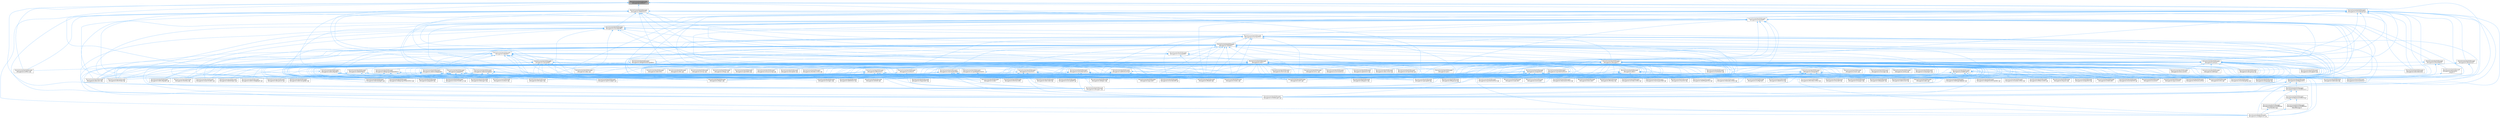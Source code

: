 digraph "/home/runner/work/doxygen/doxygen/src/reflist.h"
{
 // INTERACTIVE_SVG=YES
 // LATEX_PDF_SIZE
  bgcolor="transparent";
  edge [fontname=Helvetica,fontsize=10,labelfontname=Helvetica,labelfontsize=10];
  node [fontname=Helvetica,fontsize=10,shape=box,height=0.2,width=0.4];
  Node1 [id="Node000001",label="/home/runner/work/doxygen\l/doxygen/src/reflist.h",height=0.2,width=0.4,color="gray40", fillcolor="grey60", style="filled", fontcolor="black",tooltip=" "];
  Node1 -> Node2 [id="edge1_Node000001_Node000002",dir="back",color="steelblue1",style="solid",tooltip=" "];
  Node2 [id="Node000002",label="/home/runner/work/doxygen\l/doxygen/src/commentscan.l",height=0.2,width=0.4,color="grey40", fillcolor="white", style="filled",URL="$d7/d5f/commentscan_8l.html",tooltip=" "];
  Node1 -> Node3 [id="edge2_Node000001_Node000003",dir="back",color="steelblue1",style="solid",tooltip=" "];
  Node3 [id="Node000003",label="/home/runner/work/doxygen\l/doxygen/src/definition.cpp",height=0.2,width=0.4,color="grey40", fillcolor="white", style="filled",URL="$d3/dea/definition_8cpp.html",tooltip=" "];
  Node1 -> Node4 [id="edge3_Node000001_Node000004",dir="back",color="steelblue1",style="solid",tooltip=" "];
  Node4 [id="Node000004",label="/home/runner/work/doxygen\l/doxygen/src/definition.h",height=0.2,width=0.4,color="grey40", fillcolor="white", style="filled",URL="$df/da1/definition_8h.html",tooltip=" "];
  Node4 -> Node5 [id="edge4_Node000004_Node000005",dir="back",color="steelblue1",style="solid",tooltip=" "];
  Node5 [id="Node000005",label="/home/runner/work/doxygen\l/doxygen/src/classdef.h",height=0.2,width=0.4,color="grey40", fillcolor="white", style="filled",URL="$d1/da6/classdef_8h.html",tooltip=" "];
  Node5 -> Node6 [id="edge5_Node000005_Node000006",dir="back",color="steelblue1",style="solid",tooltip=" "];
  Node6 [id="Node000006",label="/home/runner/work/doxygen\l/doxygen/src/classdef.cpp",height=0.2,width=0.4,color="grey40", fillcolor="white", style="filled",URL="$de/d89/classdef_8cpp.html",tooltip=" "];
  Node5 -> Node7 [id="edge6_Node000005_Node000007",dir="back",color="steelblue1",style="solid",tooltip=" "];
  Node7 [id="Node000007",label="/home/runner/work/doxygen\l/doxygen/src/classlist.h",height=0.2,width=0.4,color="grey40", fillcolor="white", style="filled",URL="$d2/df8/classlist_8h.html",tooltip=" "];
  Node7 -> Node6 [id="edge7_Node000007_Node000006",dir="back",color="steelblue1",style="solid",tooltip=" "];
  Node7 -> Node8 [id="edge8_Node000007_Node000008",dir="back",color="steelblue1",style="solid",tooltip=" "];
  Node8 [id="Node000008",label="/home/runner/work/doxygen\l/doxygen/src/classlist.cpp",height=0.2,width=0.4,color="grey40", fillcolor="white", style="filled",URL="$d6/d10/classlist_8cpp.html",tooltip=" "];
  Node7 -> Node9 [id="edge9_Node000007_Node000009",dir="back",color="steelblue1",style="solid",tooltip=" "];
  Node9 [id="Node000009",label="/home/runner/work/doxygen\l/doxygen/src/code.l",height=0.2,width=0.4,color="grey40", fillcolor="white", style="filled",URL="$da/d1f/code_8l.html",tooltip=" "];
  Node7 -> Node10 [id="edge10_Node000007_Node000010",dir="back",color="steelblue1",style="solid",tooltip=" "];
  Node10 [id="Node000010",label="/home/runner/work/doxygen\l/doxygen/src/context.cpp",height=0.2,width=0.4,color="grey40", fillcolor="white", style="filled",URL="$db/d12/context_8cpp.html",tooltip=" "];
  Node7 -> Node11 [id="edge11_Node000007_Node000011",dir="back",color="steelblue1",style="solid",tooltip=" "];
  Node11 [id="Node000011",label="/home/runner/work/doxygen\l/doxygen/src/defgen.cpp",height=0.2,width=0.4,color="grey40", fillcolor="white", style="filled",URL="$d3/d17/defgen_8cpp.html",tooltip=" "];
  Node7 -> Node12 [id="edge12_Node000007_Node000012",dir="back",color="steelblue1",style="solid",tooltip=" "];
  Node12 [id="Node000012",label="/home/runner/work/doxygen\l/doxygen/src/diagram.cpp",height=0.2,width=0.4,color="grey40", fillcolor="white", style="filled",URL="$da/d0d/diagram_8cpp.html",tooltip=" "];
  Node7 -> Node13 [id="edge13_Node000007_Node000013",dir="back",color="steelblue1",style="solid",tooltip=" "];
  Node13 [id="Node000013",label="/home/runner/work/doxygen\l/doxygen/src/docbookgen.cpp",height=0.2,width=0.4,color="grey40", fillcolor="white", style="filled",URL="$d8/d29/docbookgen_8cpp.html",tooltip=" "];
  Node7 -> Node14 [id="edge14_Node000007_Node000014",dir="back",color="steelblue1",style="solid",tooltip=" "];
  Node14 [id="Node000014",label="/home/runner/work/doxygen\l/doxygen/src/docparser.cpp",height=0.2,width=0.4,color="grey40", fillcolor="white", style="filled",URL="$da/d17/docparser_8cpp.html",tooltip=" "];
  Node7 -> Node15 [id="edge15_Node000007_Node000015",dir="back",color="steelblue1",style="solid",tooltip=" "];
  Node15 [id="Node000015",label="/home/runner/work/doxygen\l/doxygen/src/dotgfxhierarchytable.cpp",height=0.2,width=0.4,color="grey40", fillcolor="white", style="filled",URL="$d4/d09/dotgfxhierarchytable_8cpp.html",tooltip=" "];
  Node7 -> Node16 [id="edge16_Node000007_Node000016",dir="back",color="steelblue1",style="solid",tooltip=" "];
  Node16 [id="Node000016",label="/home/runner/work/doxygen\l/doxygen/src/dotgroupcollaboration.cpp",height=0.2,width=0.4,color="grey40", fillcolor="white", style="filled",URL="$d1/d86/dotgroupcollaboration_8cpp.html",tooltip=" "];
  Node7 -> Node17 [id="edge17_Node000007_Node000017",dir="back",color="steelblue1",style="solid",tooltip=" "];
  Node17 [id="Node000017",label="/home/runner/work/doxygen\l/doxygen/src/doxygen.cpp",height=0.2,width=0.4,color="grey40", fillcolor="white", style="filled",URL="$dc/d98/doxygen_8cpp.html",tooltip=" "];
  Node7 -> Node18 [id="edge18_Node000007_Node000018",dir="back",color="steelblue1",style="solid",tooltip=" "];
  Node18 [id="Node000018",label="/home/runner/work/doxygen\l/doxygen/src/filedef.cpp",height=0.2,width=0.4,color="grey40", fillcolor="white", style="filled",URL="$d6/ddc/filedef_8cpp.html",tooltip=" "];
  Node7 -> Node19 [id="edge19_Node000007_Node000019",dir="back",color="steelblue1",style="solid",tooltip=" "];
  Node19 [id="Node000019",label="/home/runner/work/doxygen\l/doxygen/src/fortrancode.l",height=0.2,width=0.4,color="grey40", fillcolor="white", style="filled",URL="$d9/d5b/fortrancode_8l.html",tooltip=" "];
  Node7 -> Node20 [id="edge20_Node000007_Node000020",dir="back",color="steelblue1",style="solid",tooltip=" "];
  Node20 [id="Node000020",label="/home/runner/work/doxygen\l/doxygen/src/groupdef.cpp",height=0.2,width=0.4,color="grey40", fillcolor="white", style="filled",URL="$d6/d42/groupdef_8cpp.html",tooltip=" "];
  Node7 -> Node21 [id="edge21_Node000007_Node000021",dir="back",color="steelblue1",style="solid",tooltip=" "];
  Node21 [id="Node000021",label="/home/runner/work/doxygen\l/doxygen/src/index.cpp",height=0.2,width=0.4,color="grey40", fillcolor="white", style="filled",URL="$db/d14/index_8cpp.html",tooltip="This file contains functions for the various index pages."];
  Node7 -> Node22 [id="edge22_Node000007_Node000022",dir="back",color="steelblue1",style="solid",tooltip=" "];
  Node22 [id="Node000022",label="/home/runner/work/doxygen\l/doxygen/src/latexgen.cpp",height=0.2,width=0.4,color="grey40", fillcolor="white", style="filled",URL="$d4/d42/latexgen_8cpp.html",tooltip=" "];
  Node7 -> Node23 [id="edge23_Node000007_Node000023",dir="back",color="steelblue1",style="solid",tooltip=" "];
  Node23 [id="Node000023",label="/home/runner/work/doxygen\l/doxygen/src/namespacedef.cpp",height=0.2,width=0.4,color="grey40", fillcolor="white", style="filled",URL="$d7/d1c/namespacedef_8cpp.html",tooltip=" "];
  Node7 -> Node24 [id="edge24_Node000007_Node000024",dir="back",color="steelblue1",style="solid",tooltip=" "];
  Node24 [id="Node000024",label="/home/runner/work/doxygen\l/doxygen/src/perlmodgen.cpp",height=0.2,width=0.4,color="grey40", fillcolor="white", style="filled",URL="$de/dd0/perlmodgen_8cpp.html",tooltip=" "];
  Node7 -> Node25 [id="edge25_Node000007_Node000025",dir="back",color="steelblue1",style="solid",tooltip=" "];
  Node25 [id="Node000025",label="/home/runner/work/doxygen\l/doxygen/src/pycode.l",height=0.2,width=0.4,color="grey40", fillcolor="white", style="filled",URL="$d3/ded/pycode_8l.html",tooltip=" "];
  Node7 -> Node26 [id="edge26_Node000007_Node000026",dir="back",color="steelblue1",style="solid",tooltip=" "];
  Node26 [id="Node000026",label="/home/runner/work/doxygen\l/doxygen/src/rtfgen.cpp",height=0.2,width=0.4,color="grey40", fillcolor="white", style="filled",URL="$d0/d9c/rtfgen_8cpp.html",tooltip=" "];
  Node7 -> Node27 [id="edge27_Node000007_Node000027",dir="back",color="steelblue1",style="solid",tooltip=" "];
  Node27 [id="Node000027",label="/home/runner/work/doxygen\l/doxygen/src/searchindex_js.cpp",height=0.2,width=0.4,color="grey40", fillcolor="white", style="filled",URL="$d9/d2f/searchindex__js_8cpp.html",tooltip=" "];
  Node7 -> Node28 [id="edge28_Node000007_Node000028",dir="back",color="steelblue1",style="solid",tooltip=" "];
  Node28 [id="Node000028",label="/home/runner/work/doxygen\l/doxygen/src/util.cpp",height=0.2,width=0.4,color="grey40", fillcolor="white", style="filled",URL="$df/d2d/util_8cpp.html",tooltip=" "];
  Node7 -> Node29 [id="edge29_Node000007_Node000029",dir="back",color="steelblue1",style="solid",tooltip=" "];
  Node29 [id="Node000029",label="/home/runner/work/doxygen\l/doxygen/src/vhdldocgen.cpp",height=0.2,width=0.4,color="grey40", fillcolor="white", style="filled",URL="$de/dea/vhdldocgen_8cpp.html",tooltip=" "];
  Node7 -> Node30 [id="edge30_Node000007_Node000030",dir="back",color="steelblue1",style="solid",tooltip=" "];
  Node30 [id="Node000030",label="/home/runner/work/doxygen\l/doxygen/src/xmlgen.cpp",height=0.2,width=0.4,color="grey40", fillcolor="white", style="filled",URL="$d0/dc3/xmlgen_8cpp.html",tooltip=" "];
  Node5 -> Node31 [id="edge31_Node000005_Node000031",dir="back",color="steelblue1",style="solid",tooltip=" "];
  Node31 [id="Node000031",label="/home/runner/work/doxygen\l/doxygen/src/context.h",height=0.2,width=0.4,color="grey40", fillcolor="white", style="filled",URL="$dc/d1e/context_8h.html",tooltip=" "];
  Node31 -> Node10 [id="edge32_Node000031_Node000010",dir="back",color="steelblue1",style="solid",tooltip=" "];
  Node31 -> Node17 [id="edge33_Node000031_Node000017",dir="back",color="steelblue1",style="solid",tooltip=" "];
  Node5 -> Node12 [id="edge34_Node000005_Node000012",dir="back",color="steelblue1",style="solid",tooltip=" "];
  Node5 -> Node13 [id="edge35_Node000005_Node000013",dir="back",color="steelblue1",style="solid",tooltip=" "];
  Node5 -> Node32 [id="edge36_Node000005_Node000032",dir="back",color="steelblue1",style="solid",tooltip=" "];
  Node32 [id="Node000032",label="/home/runner/work/doxygen\l/doxygen/src/docsets.cpp",height=0.2,width=0.4,color="grey40", fillcolor="white", style="filled",URL="$d7/d8f/docsets_8cpp.html",tooltip=" "];
  Node5 -> Node33 [id="edge37_Node000005_Node000033",dir="back",color="steelblue1",style="solid",tooltip=" "];
  Node33 [id="Node000033",label="/home/runner/work/doxygen\l/doxygen/src/dotclassgraph.h",height=0.2,width=0.4,color="grey40", fillcolor="white", style="filled",URL="$d5/d04/dotclassgraph_8h.html",tooltip=" "];
  Node33 -> Node6 [id="edge38_Node000033_Node000006",dir="back",color="steelblue1",style="solid",tooltip=" "];
  Node33 -> Node10 [id="edge39_Node000033_Node000010",dir="back",color="steelblue1",style="solid",tooltip=" "];
  Node33 -> Node11 [id="edge40_Node000033_Node000011",dir="back",color="steelblue1",style="solid",tooltip=" "];
  Node33 -> Node13 [id="edge41_Node000033_Node000013",dir="back",color="steelblue1",style="solid",tooltip=" "];
  Node33 -> Node34 [id="edge42_Node000033_Node000034",dir="back",color="steelblue1",style="solid",tooltip=" "];
  Node34 [id="Node000034",label="/home/runner/work/doxygen\l/doxygen/src/dotclassgraph.cpp",height=0.2,width=0.4,color="grey40", fillcolor="white", style="filled",URL="$d4/dcd/dotclassgraph_8cpp.html",tooltip=" "];
  Node33 -> Node35 [id="edge43_Node000033_Node000035",dir="back",color="steelblue1",style="solid",tooltip=" "];
  Node35 [id="Node000035",label="/home/runner/work/doxygen\l/doxygen/src/htmlgen.cpp",height=0.2,width=0.4,color="grey40", fillcolor="white", style="filled",URL="$d8/d6e/htmlgen_8cpp.html",tooltip=" "];
  Node33 -> Node22 [id="edge44_Node000033_Node000022",dir="back",color="steelblue1",style="solid",tooltip=" "];
  Node33 -> Node26 [id="edge45_Node000033_Node000026",dir="back",color="steelblue1",style="solid",tooltip=" "];
  Node33 -> Node30 [id="edge46_Node000033_Node000030",dir="back",color="steelblue1",style="solid",tooltip=" "];
  Node5 -> Node36 [id="edge47_Node000005_Node000036",dir="back",color="steelblue1",style="solid",tooltip=" "];
  Node36 [id="Node000036",label="/home/runner/work/doxygen\l/doxygen/src/dotgfxhierarchytable.h",height=0.2,width=0.4,color="grey40", fillcolor="white", style="filled",URL="$d2/de7/dotgfxhierarchytable_8h.html",tooltip=" "];
  Node36 -> Node10 [id="edge48_Node000036_Node000010",dir="back",color="steelblue1",style="solid",tooltip=" "];
  Node36 -> Node31 [id="edge49_Node000036_Node000031",dir="back",color="steelblue1",style="solid",tooltip=" "];
  Node36 -> Node15 [id="edge50_Node000036_Node000015",dir="back",color="steelblue1",style="solid",tooltip=" "];
  Node36 -> Node35 [id="edge51_Node000036_Node000035",dir="back",color="steelblue1",style="solid",tooltip=" "];
  Node36 -> Node21 [id="edge52_Node000036_Node000021",dir="back",color="steelblue1",style="solid",tooltip=" "];
  Node5 -> Node37 [id="edge53_Node000005_Node000037",dir="back",color="steelblue1",style="solid",tooltip=" "];
  Node37 [id="Node000037",label="/home/runner/work/doxygen\l/doxygen/src/dotnode.cpp",height=0.2,width=0.4,color="grey40", fillcolor="white", style="filled",URL="$df/d58/dotnode_8cpp.html",tooltip=" "];
  Node5 -> Node18 [id="edge54_Node000005_Node000018",dir="back",color="steelblue1",style="solid",tooltip=" "];
  Node5 -> Node38 [id="edge55_Node000005_Node000038",dir="back",color="steelblue1",style="solid",tooltip=" "];
  Node38 [id="Node000038",label="/home/runner/work/doxygen\l/doxygen/src/ftvhelp.cpp",height=0.2,width=0.4,color="grey40", fillcolor="white", style="filled",URL="$db/d41/ftvhelp_8cpp.html",tooltip=" "];
  Node5 -> Node20 [id="edge56_Node000005_Node000020",dir="back",color="steelblue1",style="solid",tooltip=" "];
  Node5 -> Node39 [id="edge57_Node000005_Node000039",dir="back",color="steelblue1",style="solid",tooltip=" "];
  Node39 [id="Node000039",label="/home/runner/work/doxygen\l/doxygen/src/memberdef.h",height=0.2,width=0.4,color="grey40", fillcolor="white", style="filled",URL="$d4/d46/memberdef_8h.html",tooltip=" "];
  Node39 -> Node13 [id="edge58_Node000039_Node000013",dir="back",color="steelblue1",style="solid",tooltip=" "];
  Node39 -> Node32 [id="edge59_Node000039_Node000032",dir="back",color="steelblue1",style="solid",tooltip=" "];
  Node39 -> Node40 [id="edge60_Node000039_Node000040",dir="back",color="steelblue1",style="solid",tooltip=" "];
  Node40 [id="Node000040",label="/home/runner/work/doxygen\l/doxygen/src/dotcallgraph.h",height=0.2,width=0.4,color="grey40", fillcolor="white", style="filled",URL="$dc/dcf/dotcallgraph_8h.html",tooltip=" "];
  Node40 -> Node10 [id="edge61_Node000040_Node000010",dir="back",color="steelblue1",style="solid",tooltip=" "];
  Node40 -> Node13 [id="edge62_Node000040_Node000013",dir="back",color="steelblue1",style="solid",tooltip=" "];
  Node40 -> Node41 [id="edge63_Node000040_Node000041",dir="back",color="steelblue1",style="solid",tooltip=" "];
  Node41 [id="Node000041",label="/home/runner/work/doxygen\l/doxygen/src/dotcallgraph.cpp",height=0.2,width=0.4,color="grey40", fillcolor="white", style="filled",URL="$d4/dd5/dotcallgraph_8cpp.html",tooltip=" "];
  Node40 -> Node35 [id="edge64_Node000040_Node000035",dir="back",color="steelblue1",style="solid",tooltip=" "];
  Node40 -> Node22 [id="edge65_Node000040_Node000022",dir="back",color="steelblue1",style="solid",tooltip=" "];
  Node40 -> Node42 [id="edge66_Node000040_Node000042",dir="back",color="steelblue1",style="solid",tooltip=" "];
  Node42 [id="Node000042",label="/home/runner/work/doxygen\l/doxygen/src/memberdef.cpp",height=0.2,width=0.4,color="grey40", fillcolor="white", style="filled",URL="$d0/d72/memberdef_8cpp.html",tooltip=" "];
  Node40 -> Node26 [id="edge67_Node000040_Node000026",dir="back",color="steelblue1",style="solid",tooltip=" "];
  Node39 -> Node18 [id="edge68_Node000039_Node000018",dir="back",color="steelblue1",style="solid",tooltip=" "];
  Node39 -> Node43 [id="edge69_Node000039_Node000043",dir="back",color="steelblue1",style="solid",tooltip=" "];
  Node43 [id="Node000043",label="/home/runner/work/doxygen\l/doxygen/src/htmldocvisitor.cpp",height=0.2,width=0.4,color="grey40", fillcolor="white", style="filled",URL="$da/db0/htmldocvisitor_8cpp.html",tooltip=" "];
  Node39 -> Node44 [id="edge70_Node000039_Node000044",dir="back",color="steelblue1",style="solid",tooltip=" "];
  Node44 [id="Node000044",label="/home/runner/work/doxygen\l/doxygen/src/htmlhelp.cpp",height=0.2,width=0.4,color="grey40", fillcolor="white", style="filled",URL="$d3/d4b/htmlhelp_8cpp.html",tooltip=" "];
  Node39 -> Node42 [id="edge71_Node000039_Node000042",dir="back",color="steelblue1",style="solid",tooltip=" "];
  Node39 -> Node45 [id="edge72_Node000039_Node000045",dir="back",color="steelblue1",style="solid",tooltip=" "];
  Node45 [id="Node000045",label="/home/runner/work/doxygen\l/doxygen/src/memberlist.h",height=0.2,width=0.4,color="grey40", fillcolor="white", style="filled",URL="$dd/d78/memberlist_8h.html",tooltip=" "];
  Node45 -> Node6 [id="edge73_Node000045_Node000006",dir="back",color="steelblue1",style="solid",tooltip=" "];
  Node45 -> Node31 [id="edge74_Node000045_Node000031",dir="back",color="steelblue1",style="solid",tooltip=" "];
  Node45 -> Node11 [id="edge75_Node000045_Node000011",dir="back",color="steelblue1",style="solid",tooltip=" "];
  Node45 -> Node3 [id="edge76_Node000045_Node000003",dir="back",color="steelblue1",style="solid",tooltip=" "];
  Node45 -> Node13 [id="edge77_Node000045_Node000013",dir="back",color="steelblue1",style="solid",tooltip=" "];
  Node45 -> Node41 [id="edge78_Node000045_Node000041",dir="back",color="steelblue1",style="solid",tooltip=" "];
  Node45 -> Node37 [id="edge79_Node000045_Node000037",dir="back",color="steelblue1",style="solid",tooltip=" "];
  Node45 -> Node17 [id="edge80_Node000045_Node000017",dir="back",color="steelblue1",style="solid",tooltip=" "];
  Node45 -> Node46 [id="edge81_Node000045_Node000046",dir="back",color="steelblue1",style="solid",tooltip=" "];
  Node46 [id="Node000046",label="/home/runner/work/doxygen\l/doxygen/src/doxygen.h",height=0.2,width=0.4,color="grey40", fillcolor="white", style="filled",URL="$d1/da1/doxygen_8h.html",tooltip=" "];
  Node46 -> Node6 [id="edge82_Node000046_Node000006",dir="back",color="steelblue1",style="solid",tooltip=" "];
  Node46 -> Node8 [id="edge83_Node000046_Node000008",dir="back",color="steelblue1",style="solid",tooltip=" "];
  Node46 -> Node9 [id="edge84_Node000046_Node000009",dir="back",color="steelblue1",style="solid",tooltip=" "];
  Node46 -> Node47 [id="edge85_Node000046_Node000047",dir="back",color="steelblue1",style="solid",tooltip=" "];
  Node47 [id="Node000047",label="/home/runner/work/doxygen\l/doxygen/src/commentcnv.l",height=0.2,width=0.4,color="grey40", fillcolor="white", style="filled",URL="$d0/d47/commentcnv_8l.html",tooltip=" "];
  Node46 -> Node2 [id="edge86_Node000046_Node000002",dir="back",color="steelblue1",style="solid",tooltip=" "];
  Node46 -> Node48 [id="edge87_Node000046_Node000048",dir="back",color="steelblue1",style="solid",tooltip=" "];
  Node48 [id="Node000048",label="/home/runner/work/doxygen\l/doxygen/src/conceptdef.cpp",height=0.2,width=0.4,color="grey40", fillcolor="white", style="filled",URL="$d8/d0a/conceptdef_8cpp.html",tooltip=" "];
  Node46 -> Node10 [id="edge88_Node000046_Node000010",dir="back",color="steelblue1",style="solid",tooltip=" "];
  Node46 -> Node11 [id="edge89_Node000046_Node000011",dir="back",color="steelblue1",style="solid",tooltip=" "];
  Node46 -> Node3 [id="edge90_Node000046_Node000003",dir="back",color="steelblue1",style="solid",tooltip=" "];
  Node46 -> Node12 [id="edge91_Node000046_Node000012",dir="back",color="steelblue1",style="solid",tooltip=" "];
  Node46 -> Node49 [id="edge92_Node000046_Node000049",dir="back",color="steelblue1",style="solid",tooltip=" "];
  Node49 [id="Node000049",label="/home/runner/work/doxygen\l/doxygen/src/dirdef.cpp",height=0.2,width=0.4,color="grey40", fillcolor="white", style="filled",URL="$d8/d52/dirdef_8cpp.html",tooltip=" "];
  Node46 -> Node13 [id="edge93_Node000046_Node000013",dir="back",color="steelblue1",style="solid",tooltip=" "];
  Node46 -> Node50 [id="edge94_Node000046_Node000050",dir="back",color="steelblue1",style="solid",tooltip=" "];
  Node50 [id="Node000050",label="/home/runner/work/doxygen\l/doxygen/src/docbookvisitor.cpp",height=0.2,width=0.4,color="grey40", fillcolor="white", style="filled",URL="$dc/d05/docbookvisitor_8cpp.html",tooltip=" "];
  Node46 -> Node51 [id="edge95_Node000046_Node000051",dir="back",color="steelblue1",style="solid",tooltip=" "];
  Node51 [id="Node000051",label="/home/runner/work/doxygen\l/doxygen/src/docgroup.cpp",height=0.2,width=0.4,color="grey40", fillcolor="white", style="filled",URL="$d3/d36/docgroup_8cpp.html",tooltip=" "];
  Node46 -> Node52 [id="edge96_Node000046_Node000052",dir="back",color="steelblue1",style="solid",tooltip=" "];
  Node52 [id="Node000052",label="/home/runner/work/doxygen\l/doxygen/src/docnode.cpp",height=0.2,width=0.4,color="grey40", fillcolor="white", style="filled",URL="$d0/d2b/docnode_8cpp.html",tooltip=" "];
  Node46 -> Node14 [id="edge97_Node000046_Node000014",dir="back",color="steelblue1",style="solid",tooltip=" "];
  Node46 -> Node32 [id="edge98_Node000046_Node000032",dir="back",color="steelblue1",style="solid",tooltip=" "];
  Node46 -> Node53 [id="edge99_Node000046_Node000053",dir="back",color="steelblue1",style="solid",tooltip=" "];
  Node53 [id="Node000053",label="/home/runner/work/doxygen\l/doxygen/src/doctokenizer.l",height=0.2,width=0.4,color="grey40", fillcolor="white", style="filled",URL="$d1/d39/doctokenizer_8l.html",tooltip=" "];
  Node46 -> Node54 [id="edge100_Node000046_Node000054",dir="back",color="steelblue1",style="solid",tooltip=" "];
  Node54 [id="Node000054",label="/home/runner/work/doxygen\l/doxygen/src/docvisitor.cpp",height=0.2,width=0.4,color="grey40", fillcolor="white", style="filled",URL="$da/d39/docvisitor_8cpp.html",tooltip=" "];
  Node46 -> Node55 [id="edge101_Node000046_Node000055",dir="back",color="steelblue1",style="solid",tooltip=" "];
  Node55 [id="Node000055",label="/home/runner/work/doxygen\l/doxygen/src/dot.cpp",height=0.2,width=0.4,color="grey40", fillcolor="white", style="filled",URL="$de/daa/dot_8cpp.html",tooltip=" "];
  Node46 -> Node56 [id="edge102_Node000046_Node000056",dir="back",color="steelblue1",style="solid",tooltip=" "];
  Node56 [id="Node000056",label="/home/runner/work/doxygen\l/doxygen/src/dot.h",height=0.2,width=0.4,color="grey40", fillcolor="white", style="filled",URL="$d6/d4a/dot_8h.html",tooltip=" "];
  Node56 -> Node6 [id="edge103_Node000056_Node000006",dir="back",color="steelblue1",style="solid",tooltip=" "];
  Node56 -> Node10 [id="edge104_Node000056_Node000010",dir="back",color="steelblue1",style="solid",tooltip=" "];
  Node56 -> Node11 [id="edge105_Node000056_Node000011",dir="back",color="steelblue1",style="solid",tooltip=" "];
  Node56 -> Node49 [id="edge106_Node000056_Node000049",dir="back",color="steelblue1",style="solid",tooltip=" "];
  Node56 -> Node13 [id="edge107_Node000056_Node000013",dir="back",color="steelblue1",style="solid",tooltip=" "];
  Node56 -> Node50 [id="edge108_Node000056_Node000050",dir="back",color="steelblue1",style="solid",tooltip=" "];
  Node56 -> Node55 [id="edge109_Node000056_Node000055",dir="back",color="steelblue1",style="solid",tooltip=" "];
  Node56 -> Node57 [id="edge110_Node000056_Node000057",dir="back",color="steelblue1",style="solid",tooltip=" "];
  Node57 [id="Node000057",label="/home/runner/work/doxygen\l/doxygen/src/dotfilepatcher.cpp",height=0.2,width=0.4,color="grey40", fillcolor="white", style="filled",URL="$d9/d92/dotfilepatcher_8cpp.html",tooltip=" "];
  Node56 -> Node58 [id="edge111_Node000056_Node000058",dir="back",color="steelblue1",style="solid",tooltip=" "];
  Node58 [id="Node000058",label="/home/runner/work/doxygen\l/doxygen/src/dotgraph.cpp",height=0.2,width=0.4,color="grey40", fillcolor="white", style="filled",URL="$de/d45/dotgraph_8cpp.html",tooltip=" "];
  Node56 -> Node59 [id="edge112_Node000056_Node000059",dir="back",color="steelblue1",style="solid",tooltip=" "];
  Node59 [id="Node000059",label="/home/runner/work/doxygen\l/doxygen/src/dotlegendgraph.cpp",height=0.2,width=0.4,color="grey40", fillcolor="white", style="filled",URL="$d4/d33/dotlegendgraph_8cpp.html",tooltip=" "];
  Node56 -> Node60 [id="edge113_Node000056_Node000060",dir="back",color="steelblue1",style="solid",tooltip=" "];
  Node60 [id="Node000060",label="/home/runner/work/doxygen\l/doxygen/src/dotrunner.cpp",height=0.2,width=0.4,color="grey40", fillcolor="white", style="filled",URL="$d1/dfe/dotrunner_8cpp.html",tooltip=" "];
  Node56 -> Node17 [id="edge114_Node000056_Node000017",dir="back",color="steelblue1",style="solid",tooltip=" "];
  Node56 -> Node18 [id="edge115_Node000056_Node000018",dir="back",color="steelblue1",style="solid",tooltip=" "];
  Node56 -> Node20 [id="edge116_Node000056_Node000020",dir="back",color="steelblue1",style="solid",tooltip=" "];
  Node56 -> Node43 [id="edge117_Node000056_Node000043",dir="back",color="steelblue1",style="solid",tooltip=" "];
  Node56 -> Node35 [id="edge118_Node000056_Node000035",dir="back",color="steelblue1",style="solid",tooltip=" "];
  Node56 -> Node21 [id="edge119_Node000056_Node000021",dir="back",color="steelblue1",style="solid",tooltip=" "];
  Node56 -> Node61 [id="edge120_Node000056_Node000061",dir="back",color="steelblue1",style="solid",tooltip=" "];
  Node61 [id="Node000061",label="/home/runner/work/doxygen\l/doxygen/src/latexdocvisitor.cpp",height=0.2,width=0.4,color="grey40", fillcolor="white", style="filled",URL="$d1/d4e/latexdocvisitor_8cpp.html",tooltip=" "];
  Node56 -> Node22 [id="edge121_Node000056_Node000022",dir="back",color="steelblue1",style="solid",tooltip=" "];
  Node56 -> Node62 [id="edge122_Node000056_Node000062",dir="back",color="steelblue1",style="solid",tooltip=" "];
  Node62 [id="Node000062",label="/home/runner/work/doxygen\l/doxygen/src/mandocvisitor.cpp",height=0.2,width=0.4,color="grey40", fillcolor="white", style="filled",URL="$d8/dde/mandocvisitor_8cpp.html",tooltip=" "];
  Node56 -> Node42 [id="edge123_Node000056_Node000042",dir="back",color="steelblue1",style="solid",tooltip=" "];
  Node56 -> Node63 [id="edge124_Node000056_Node000063",dir="back",color="steelblue1",style="solid",tooltip=" "];
  Node63 [id="Node000063",label="/home/runner/work/doxygen\l/doxygen/src/rtfdocvisitor.cpp",height=0.2,width=0.4,color="grey40", fillcolor="white", style="filled",URL="$de/d9a/rtfdocvisitor_8cpp.html",tooltip=" "];
  Node56 -> Node26 [id="edge125_Node000056_Node000026",dir="back",color="steelblue1",style="solid",tooltip=" "];
  Node56 -> Node64 [id="edge126_Node000056_Node000064",dir="back",color="steelblue1",style="solid",tooltip=" "];
  Node64 [id="Node000064",label="/home/runner/work/doxygen\l/doxygen/src/xmldocvisitor.cpp",height=0.2,width=0.4,color="grey40", fillcolor="white", style="filled",URL="$dd/db6/xmldocvisitor_8cpp.html",tooltip=" "];
  Node56 -> Node30 [id="edge127_Node000056_Node000030",dir="back",color="steelblue1",style="solid",tooltip=" "];
  Node46 -> Node65 [id="edge128_Node000046_Node000065",dir="back",color="steelblue1",style="solid",tooltip=" "];
  Node65 [id="Node000065",label="/home/runner/work/doxygen\l/doxygen/src/dotdirdeps.cpp",height=0.2,width=0.4,color="grey40", fillcolor="white", style="filled",URL="$da/d45/dotdirdeps_8cpp.html",tooltip=" "];
  Node46 -> Node57 [id="edge129_Node000046_Node000057",dir="back",color="steelblue1",style="solid",tooltip=" "];
  Node46 -> Node15 [id="edge130_Node000046_Node000015",dir="back",color="steelblue1",style="solid",tooltip=" "];
  Node46 -> Node58 [id="edge131_Node000046_Node000058",dir="back",color="steelblue1",style="solid",tooltip=" "];
  Node46 -> Node16 [id="edge132_Node000046_Node000016",dir="back",color="steelblue1",style="solid",tooltip=" "];
  Node46 -> Node59 [id="edge133_Node000046_Node000059",dir="back",color="steelblue1",style="solid",tooltip=" "];
  Node46 -> Node37 [id="edge134_Node000046_Node000037",dir="back",color="steelblue1",style="solid",tooltip=" "];
  Node46 -> Node60 [id="edge135_Node000046_Node000060",dir="back",color="steelblue1",style="solid",tooltip=" "];
  Node46 -> Node17 [id="edge136_Node000046_Node000017",dir="back",color="steelblue1",style="solid",tooltip=" "];
  Node46 -> Node66 [id="edge137_Node000046_Node000066",dir="back",color="steelblue1",style="solid",tooltip=" "];
  Node66 [id="Node000066",label="/home/runner/work/doxygen\l/doxygen/src/eclipsehelp.cpp",height=0.2,width=0.4,color="grey40", fillcolor="white", style="filled",URL="$d8/d56/eclipsehelp_8cpp.html",tooltip=" "];
  Node46 -> Node67 [id="edge138_Node000046_Node000067",dir="back",color="steelblue1",style="solid",tooltip=" "];
  Node67 [id="Node000067",label="/home/runner/work/doxygen\l/doxygen/src/entry.cpp",height=0.2,width=0.4,color="grey40", fillcolor="white", style="filled",URL="$d2/dd2/entry_8cpp.html",tooltip=" "];
  Node46 -> Node18 [id="edge139_Node000046_Node000018",dir="back",color="steelblue1",style="solid",tooltip=" "];
  Node46 -> Node68 [id="edge140_Node000046_Node000068",dir="back",color="steelblue1",style="solid",tooltip=" "];
  Node68 [id="Node000068",label="/home/runner/work/doxygen\l/doxygen/src/formula.cpp",height=0.2,width=0.4,color="grey40", fillcolor="white", style="filled",URL="$d7/d5b/formula_8cpp.html",tooltip=" "];
  Node46 -> Node19 [id="edge141_Node000046_Node000019",dir="back",color="steelblue1",style="solid",tooltip=" "];
  Node46 -> Node69 [id="edge142_Node000046_Node000069",dir="back",color="steelblue1",style="solid",tooltip=" "];
  Node69 [id="Node000069",label="/home/runner/work/doxygen\l/doxygen/src/fortranscanner.l",height=0.2,width=0.4,color="grey40", fillcolor="white", style="filled",URL="$dd/d00/fortranscanner_8l.html",tooltip=" "];
  Node46 -> Node38 [id="edge143_Node000046_Node000038",dir="back",color="steelblue1",style="solid",tooltip=" "];
  Node46 -> Node20 [id="edge144_Node000046_Node000020",dir="back",color="steelblue1",style="solid",tooltip=" "];
  Node46 -> Node43 [id="edge145_Node000046_Node000043",dir="back",color="steelblue1",style="solid",tooltip=" "];
  Node46 -> Node35 [id="edge146_Node000046_Node000035",dir="back",color="steelblue1",style="solid",tooltip=" "];
  Node46 -> Node44 [id="edge147_Node000046_Node000044",dir="back",color="steelblue1",style="solid",tooltip=" "];
  Node46 -> Node21 [id="edge148_Node000046_Node000021",dir="back",color="steelblue1",style="solid",tooltip=" "];
  Node46 -> Node61 [id="edge149_Node000046_Node000061",dir="back",color="steelblue1",style="solid",tooltip=" "];
  Node46 -> Node22 [id="edge150_Node000046_Node000022",dir="back",color="steelblue1",style="solid",tooltip=" "];
  Node46 -> Node70 [id="edge151_Node000046_Node000070",dir="back",color="steelblue1",style="solid",tooltip=" "];
  Node70 [id="Node000070",label="/home/runner/work/doxygen\l/doxygen/src/layout.cpp",height=0.2,width=0.4,color="grey40", fillcolor="white", style="filled",URL="$db/d16/layout_8cpp.html",tooltip=" "];
  Node46 -> Node71 [id="edge152_Node000046_Node000071",dir="back",color="steelblue1",style="solid",tooltip=" "];
  Node71 [id="Node000071",label="/home/runner/work/doxygen\l/doxygen/src/lexcode.l",height=0.2,width=0.4,color="grey40", fillcolor="white", style="filled",URL="$d0/d7e/lexcode_8l.html",tooltip=" "];
  Node46 -> Node72 [id="edge153_Node000046_Node000072",dir="back",color="steelblue1",style="solid",tooltip=" "];
  Node72 [id="Node000072",label="/home/runner/work/doxygen\l/doxygen/src/main.cpp",height=0.2,width=0.4,color="grey40", fillcolor="white", style="filled",URL="$df/d0a/main_8cpp.html",tooltip="main entry point for doxygen"];
  Node46 -> Node62 [id="edge154_Node000046_Node000062",dir="back",color="steelblue1",style="solid",tooltip=" "];
  Node46 -> Node73 [id="edge155_Node000046_Node000073",dir="back",color="steelblue1",style="solid",tooltip=" "];
  Node73 [id="Node000073",label="/home/runner/work/doxygen\l/doxygen/src/mangen.cpp",height=0.2,width=0.4,color="grey40", fillcolor="white", style="filled",URL="$d7/de7/mangen_8cpp.html",tooltip=" "];
  Node46 -> Node74 [id="edge156_Node000046_Node000074",dir="back",color="steelblue1",style="solid",tooltip=" "];
  Node74 [id="Node000074",label="/home/runner/work/doxygen\l/doxygen/src/markdown.cpp",height=0.2,width=0.4,color="grey40", fillcolor="white", style="filled",URL="$de/d04/markdown_8cpp.html",tooltip=" "];
  Node46 -> Node42 [id="edge157_Node000046_Node000042",dir="back",color="steelblue1",style="solid",tooltip=" "];
  Node46 -> Node75 [id="edge158_Node000046_Node000075",dir="back",color="steelblue1",style="solid",tooltip=" "];
  Node75 [id="Node000075",label="/home/runner/work/doxygen\l/doxygen/src/membergroup.cpp",height=0.2,width=0.4,color="grey40", fillcolor="white", style="filled",URL="$d6/d18/membergroup_8cpp.html",tooltip=" "];
  Node46 -> Node76 [id="edge159_Node000046_Node000076",dir="back",color="steelblue1",style="solid",tooltip=" "];
  Node76 [id="Node000076",label="/home/runner/work/doxygen\l/doxygen/src/memberlist.cpp",height=0.2,width=0.4,color="grey40", fillcolor="white", style="filled",URL="$d0/d14/memberlist_8cpp.html",tooltip=" "];
  Node46 -> Node77 [id="edge160_Node000046_Node000077",dir="back",color="steelblue1",style="solid",tooltip=" "];
  Node77 [id="Node000077",label="/home/runner/work/doxygen\l/doxygen/src/message.cpp",height=0.2,width=0.4,color="grey40", fillcolor="white", style="filled",URL="$d8/d6a/message_8cpp.html",tooltip=" "];
  Node46 -> Node78 [id="edge161_Node000046_Node000078",dir="back",color="steelblue1",style="solid",tooltip=" "];
  Node78 [id="Node000078",label="/home/runner/work/doxygen\l/doxygen/src/msc.cpp",height=0.2,width=0.4,color="grey40", fillcolor="white", style="filled",URL="$db/d33/msc_8cpp.html",tooltip=" "];
  Node46 -> Node23 [id="edge162_Node000046_Node000023",dir="back",color="steelblue1",style="solid",tooltip=" "];
  Node46 -> Node79 [id="edge163_Node000046_Node000079",dir="back",color="steelblue1",style="solid",tooltip=" "];
  Node79 [id="Node000079",label="/home/runner/work/doxygen\l/doxygen/src/outputgen.cpp",height=0.2,width=0.4,color="grey40", fillcolor="white", style="filled",URL="$d0/d17/outputgen_8cpp.html",tooltip=" "];
  Node46 -> Node80 [id="edge164_Node000046_Node000080",dir="back",color="steelblue1",style="solid",tooltip=" "];
  Node80 [id="Node000080",label="/home/runner/work/doxygen\l/doxygen/src/outputlist.cpp",height=0.2,width=0.4,color="grey40", fillcolor="white", style="filled",URL="$db/dd8/outputlist_8cpp.html",tooltip=" "];
  Node46 -> Node81 [id="edge165_Node000046_Node000081",dir="back",color="steelblue1",style="solid",tooltip=" "];
  Node81 [id="Node000081",label="/home/runner/work/doxygen\l/doxygen/src/outputlist.h",height=0.2,width=0.4,color="grey40", fillcolor="white", style="filled",URL="$d2/db9/outputlist_8h.html",tooltip=" "];
  Node81 -> Node6 [id="edge166_Node000081_Node000006",dir="back",color="steelblue1",style="solid",tooltip=" "];
  Node81 -> Node8 [id="edge167_Node000081_Node000008",dir="back",color="steelblue1",style="solid",tooltip=" "];
  Node81 -> Node9 [id="edge168_Node000081_Node000009",dir="back",color="steelblue1",style="solid",tooltip=" "];
  Node81 -> Node48 [id="edge169_Node000081_Node000048",dir="back",color="steelblue1",style="solid",tooltip=" "];
  Node81 -> Node10 [id="edge170_Node000081_Node000010",dir="back",color="steelblue1",style="solid",tooltip=" "];
  Node81 -> Node3 [id="edge171_Node000081_Node000003",dir="back",color="steelblue1",style="solid",tooltip=" "];
  Node81 -> Node49 [id="edge172_Node000081_Node000049",dir="back",color="steelblue1",style="solid",tooltip=" "];
  Node81 -> Node13 [id="edge173_Node000081_Node000013",dir="back",color="steelblue1",style="solid",tooltip=" "];
  Node81 -> Node17 [id="edge174_Node000081_Node000017",dir="back",color="steelblue1",style="solid",tooltip=" "];
  Node81 -> Node18 [id="edge175_Node000081_Node000018",dir="back",color="steelblue1",style="solid",tooltip=" "];
  Node81 -> Node82 [id="edge176_Node000081_Node000082",dir="back",color="steelblue1",style="solid",tooltip=" "];
  Node82 [id="Node000082",label="/home/runner/work/doxygen\l/doxygen/src/fileparser.cpp",height=0.2,width=0.4,color="grey40", fillcolor="white", style="filled",URL="$d9/d74/fileparser_8cpp.html",tooltip=" "];
  Node81 -> Node19 [id="edge177_Node000081_Node000019",dir="back",color="steelblue1",style="solid",tooltip=" "];
  Node81 -> Node38 [id="edge178_Node000081_Node000038",dir="back",color="steelblue1",style="solid",tooltip=" "];
  Node81 -> Node20 [id="edge179_Node000081_Node000020",dir="back",color="steelblue1",style="solid",tooltip=" "];
  Node81 -> Node43 [id="edge180_Node000081_Node000043",dir="back",color="steelblue1",style="solid",tooltip=" "];
  Node81 -> Node35 [id="edge181_Node000081_Node000035",dir="back",color="steelblue1",style="solid",tooltip=" "];
  Node81 -> Node21 [id="edge182_Node000081_Node000021",dir="back",color="steelblue1",style="solid",tooltip=" "];
  Node81 -> Node61 [id="edge183_Node000081_Node000061",dir="back",color="steelblue1",style="solid",tooltip=" "];
  Node81 -> Node22 [id="edge184_Node000081_Node000022",dir="back",color="steelblue1",style="solid",tooltip=" "];
  Node81 -> Node71 [id="edge185_Node000081_Node000071",dir="back",color="steelblue1",style="solid",tooltip=" "];
  Node81 -> Node73 [id="edge186_Node000081_Node000073",dir="back",color="steelblue1",style="solid",tooltip=" "];
  Node81 -> Node42 [id="edge187_Node000081_Node000042",dir="back",color="steelblue1",style="solid",tooltip=" "];
  Node81 -> Node75 [id="edge188_Node000081_Node000075",dir="back",color="steelblue1",style="solid",tooltip=" "];
  Node81 -> Node76 [id="edge189_Node000081_Node000076",dir="back",color="steelblue1",style="solid",tooltip=" "];
  Node81 -> Node23 [id="edge190_Node000081_Node000023",dir="back",color="steelblue1",style="solid",tooltip=" "];
  Node81 -> Node80 [id="edge191_Node000081_Node000080",dir="back",color="steelblue1",style="solid",tooltip=" "];
  Node81 -> Node83 [id="edge192_Node000081_Node000083",dir="back",color="steelblue1",style="solid",tooltip=" "];
  Node83 [id="Node000083",label="/home/runner/work/doxygen\l/doxygen/src/pagedef.cpp",height=0.2,width=0.4,color="grey40", fillcolor="white", style="filled",URL="$d9/db4/pagedef_8cpp.html",tooltip=" "];
  Node81 -> Node25 [id="edge193_Node000081_Node000025",dir="back",color="steelblue1",style="solid",tooltip=" "];
  Node81 -> Node26 [id="edge194_Node000081_Node000026",dir="back",color="steelblue1",style="solid",tooltip=" "];
  Node81 -> Node84 [id="edge195_Node000081_Node000084",dir="back",color="steelblue1",style="solid",tooltip=" "];
  Node84 [id="Node000084",label="/home/runner/work/doxygen\l/doxygen/src/sqlcode.l",height=0.2,width=0.4,color="grey40", fillcolor="white", style="filled",URL="$d2/dda/sqlcode_8l.html",tooltip=" "];
  Node81 -> Node85 [id="edge196_Node000081_Node000085",dir="back",color="steelblue1",style="solid",tooltip=" "];
  Node85 [id="Node000085",label="/home/runner/work/doxygen\l/doxygen/src/tooltip.cpp",height=0.2,width=0.4,color="grey40", fillcolor="white", style="filled",URL="$d7/d56/tooltip_8cpp.html",tooltip=" "];
  Node81 -> Node28 [id="edge197_Node000081_Node000028",dir="back",color="steelblue1",style="solid",tooltip=" "];
  Node81 -> Node86 [id="edge198_Node000081_Node000086",dir="back",color="steelblue1",style="solid",tooltip=" "];
  Node86 [id="Node000086",label="/home/runner/work/doxygen\l/doxygen/src/vhdlcode.l",height=0.2,width=0.4,color="grey40", fillcolor="white", style="filled",URL="$d5/d6a/vhdlcode_8l.html",tooltip=" "];
  Node81 -> Node29 [id="edge199_Node000081_Node000029",dir="back",color="steelblue1",style="solid",tooltip=" "];
  Node81 -> Node87 [id="edge200_Node000081_Node000087",dir="back",color="steelblue1",style="solid",tooltip=" "];
  Node87 [id="Node000087",label="/home/runner/work/doxygen\l/doxygen/src/vhdljjparser.cpp",height=0.2,width=0.4,color="grey40", fillcolor="white", style="filled",URL="$d1/d86/vhdljjparser_8cpp.html",tooltip=" "];
  Node81 -> Node88 [id="edge201_Node000081_Node000088",dir="back",color="steelblue1",style="solid",tooltip=" "];
  Node88 [id="Node000088",label="/home/runner/work/doxygen\l/doxygen/src/xmlcode.l",height=0.2,width=0.4,color="grey40", fillcolor="white", style="filled",URL="$dc/dc1/xmlcode_8l.html",tooltip=" "];
  Node81 -> Node30 [id="edge202_Node000081_Node000030",dir="back",color="steelblue1",style="solid",tooltip=" "];
  Node46 -> Node83 [id="edge203_Node000046_Node000083",dir="back",color="steelblue1",style="solid",tooltip=" "];
  Node46 -> Node24 [id="edge204_Node000046_Node000024",dir="back",color="steelblue1",style="solid",tooltip=" "];
  Node46 -> Node89 [id="edge205_Node000046_Node000089",dir="back",color="steelblue1",style="solid",tooltip=" "];
  Node89 [id="Node000089",label="/home/runner/work/doxygen\l/doxygen/src/plantuml.cpp",height=0.2,width=0.4,color="grey40", fillcolor="white", style="filled",URL="$d7/d5b/plantuml_8cpp.html",tooltip=" "];
  Node46 -> Node90 [id="edge206_Node000046_Node000090",dir="back",color="steelblue1",style="solid",tooltip=" "];
  Node90 [id="Node000090",label="/home/runner/work/doxygen\l/doxygen/src/pre.l",height=0.2,width=0.4,color="grey40", fillcolor="white", style="filled",URL="$d0/da7/pre_8l.html",tooltip=" "];
  Node46 -> Node25 [id="edge207_Node000046_Node000025",dir="back",color="steelblue1",style="solid",tooltip=" "];
  Node46 -> Node91 [id="edge208_Node000046_Node000091",dir="back",color="steelblue1",style="solid",tooltip=" "];
  Node91 [id="Node000091",label="/home/runner/work/doxygen\l/doxygen/src/pyscanner.l",height=0.2,width=0.4,color="grey40", fillcolor="white", style="filled",URL="$de/d2b/pyscanner_8l.html",tooltip=" "];
  Node46 -> Node92 [id="edge209_Node000046_Node000092",dir="back",color="steelblue1",style="solid",tooltip=" "];
  Node92 [id="Node000092",label="/home/runner/work/doxygen\l/doxygen/src/qhp.cpp",height=0.2,width=0.4,color="grey40", fillcolor="white", style="filled",URL="$d9/d45/qhp_8cpp.html",tooltip=" "];
  Node46 -> Node63 [id="edge210_Node000046_Node000063",dir="back",color="steelblue1",style="solid",tooltip=" "];
  Node46 -> Node26 [id="edge211_Node000046_Node000026",dir="back",color="steelblue1",style="solid",tooltip=" "];
  Node46 -> Node93 [id="edge212_Node000046_Node000093",dir="back",color="steelblue1",style="solid",tooltip=" "];
  Node93 [id="Node000093",label="/home/runner/work/doxygen\l/doxygen/src/scanner.l",height=0.2,width=0.4,color="grey40", fillcolor="white", style="filled",URL="$da/d11/scanner_8l.html",tooltip=" "];
  Node46 -> Node94 [id="edge213_Node000046_Node000094",dir="back",color="steelblue1",style="solid",tooltip=" "];
  Node94 [id="Node000094",label="/home/runner/work/doxygen\l/doxygen/src/searchindex.cpp",height=0.2,width=0.4,color="grey40", fillcolor="white", style="filled",URL="$d7/d79/searchindex_8cpp.html",tooltip=" "];
  Node46 -> Node27 [id="edge214_Node000046_Node000027",dir="back",color="steelblue1",style="solid",tooltip=" "];
  Node46 -> Node84 [id="edge215_Node000046_Node000084",dir="back",color="steelblue1",style="solid",tooltip=" "];
  Node46 -> Node95 [id="edge216_Node000046_Node000095",dir="back",color="steelblue1",style="solid",tooltip=" "];
  Node95 [id="Node000095",label="/home/runner/work/doxygen\l/doxygen/src/symbolresolver.cpp",height=0.2,width=0.4,color="grey40", fillcolor="white", style="filled",URL="$d2/d99/symbolresolver_8cpp.html",tooltip=" "];
  Node46 -> Node96 [id="edge217_Node000046_Node000096",dir="back",color="steelblue1",style="solid",tooltip=" "];
  Node96 [id="Node000096",label="/home/runner/work/doxygen\l/doxygen/src/tagreader.cpp",height=0.2,width=0.4,color="grey40", fillcolor="white", style="filled",URL="$d4/d7b/tagreader_8cpp.html",tooltip=" "];
  Node46 -> Node85 [id="edge218_Node000046_Node000085",dir="back",color="steelblue1",style="solid",tooltip=" "];
  Node46 -> Node28 [id="edge219_Node000046_Node000028",dir="back",color="steelblue1",style="solid",tooltip=" "];
  Node46 -> Node86 [id="edge220_Node000046_Node000086",dir="back",color="steelblue1",style="solid",tooltip=" "];
  Node46 -> Node29 [id="edge221_Node000046_Node000029",dir="back",color="steelblue1",style="solid",tooltip=" "];
  Node46 -> Node87 [id="edge222_Node000046_Node000087",dir="back",color="steelblue1",style="solid",tooltip=" "];
  Node46 -> Node88 [id="edge223_Node000046_Node000088",dir="back",color="steelblue1",style="solid",tooltip=" "];
  Node46 -> Node64 [id="edge224_Node000046_Node000064",dir="back",color="steelblue1",style="solid",tooltip=" "];
  Node46 -> Node30 [id="edge225_Node000046_Node000030",dir="back",color="steelblue1",style="solid",tooltip=" "];
  Node45 -> Node18 [id="edge226_Node000045_Node000018",dir="back",color="steelblue1",style="solid",tooltip=" "];
  Node45 -> Node97 [id="edge227_Node000045_Node000097",dir="back",color="steelblue1",style="solid",tooltip=" "];
  Node97 [id="Node000097",label="/home/runner/work/doxygen\l/doxygen/src/filedef.h",height=0.2,width=0.4,color="grey40", fillcolor="white", style="filled",URL="$d4/d3a/filedef_8h.html",tooltip=" "];
  Node97 -> Node6 [id="edge228_Node000097_Node000006",dir="back",color="steelblue1",style="solid",tooltip=" "];
  Node97 -> Node9 [id="edge229_Node000097_Node000009",dir="back",color="steelblue1",style="solid",tooltip=" "];
  Node97 -> Node98 [id="edge230_Node000097_Node000098",dir="back",color="steelblue1",style="solid",tooltip=" "];
  Node98 [id="Node000098",label="/home/runner/work/doxygen\l/doxygen/src/conceptdef.h",height=0.2,width=0.4,color="grey40", fillcolor="white", style="filled",URL="$da/df1/conceptdef_8h.html",tooltip=" "];
  Node98 -> Node48 [id="edge231_Node000098_Node000048",dir="back",color="steelblue1",style="solid",tooltip=" "];
  Node98 -> Node17 [id="edge232_Node000098_Node000017",dir="back",color="steelblue1",style="solid",tooltip=" "];
  Node98 -> Node18 [id="edge233_Node000098_Node000018",dir="back",color="steelblue1",style="solid",tooltip=" "];
  Node98 -> Node23 [id="edge234_Node000098_Node000023",dir="back",color="steelblue1",style="solid",tooltip=" "];
  Node98 -> Node99 [id="edge235_Node000098_Node000099",dir="back",color="steelblue1",style="solid",tooltip=" "];
  Node99 [id="Node000099",label="/home/runner/work/doxygen\l/doxygen/src/util.h",height=0.2,width=0.4,color="grey40", fillcolor="white", style="filled",URL="$d8/d3c/util_8h.html",tooltip="A bunch of utility functions."];
  Node99 -> Node100 [id="edge236_Node000099_Node000100",dir="back",color="steelblue1",style="solid",tooltip=" "];
  Node100 [id="Node000100",label="/home/runner/work/doxygen\l/doxygen/src/cite.cpp",height=0.2,width=0.4,color="grey40", fillcolor="white", style="filled",URL="$d5/d0b/cite_8cpp.html",tooltip=" "];
  Node99 -> Node6 [id="edge237_Node000099_Node000006",dir="back",color="steelblue1",style="solid",tooltip=" "];
  Node99 -> Node8 [id="edge238_Node000099_Node000008",dir="back",color="steelblue1",style="solid",tooltip=" "];
  Node99 -> Node9 [id="edge239_Node000099_Node000009",dir="back",color="steelblue1",style="solid",tooltip=" "];
  Node99 -> Node47 [id="edge240_Node000099_Node000047",dir="back",color="steelblue1",style="solid",tooltip=" "];
  Node99 -> Node2 [id="edge241_Node000099_Node000002",dir="back",color="steelblue1",style="solid",tooltip=" "];
  Node99 -> Node48 [id="edge242_Node000099_Node000048",dir="back",color="steelblue1",style="solid",tooltip=" "];
  Node99 -> Node10 [id="edge243_Node000099_Node000010",dir="back",color="steelblue1",style="solid",tooltip=" "];
  Node99 -> Node101 [id="edge244_Node000099_Node000101",dir="back",color="steelblue1",style="solid",tooltip=" "];
  Node101 [id="Node000101",label="/home/runner/work/doxygen\l/doxygen/src/declinfo.l",height=0.2,width=0.4,color="grey40", fillcolor="white", style="filled",URL="$d8/d0f/declinfo_8l.html",tooltip=" "];
  Node99 -> Node102 [id="edge245_Node000099_Node000102",dir="back",color="steelblue1",style="solid",tooltip=" "];
  Node102 [id="Node000102",label="/home/runner/work/doxygen\l/doxygen/src/defargs.l",height=0.2,width=0.4,color="grey40", fillcolor="white", style="filled",URL="$de/df3/defargs_8l.html",tooltip=" "];
  Node99 -> Node11 [id="edge246_Node000099_Node000011",dir="back",color="steelblue1",style="solid",tooltip=" "];
  Node99 -> Node3 [id="edge247_Node000099_Node000003",dir="back",color="steelblue1",style="solid",tooltip=" "];
  Node99 -> Node103 [id="edge248_Node000099_Node000103",dir="back",color="steelblue1",style="solid",tooltip=" "];
  Node103 [id="Node000103",label="/home/runner/work/doxygen\l/doxygen/src/dia.cpp",height=0.2,width=0.4,color="grey40", fillcolor="white", style="filled",URL="$d1/df5/dia_8cpp.html",tooltip=" "];
  Node99 -> Node12 [id="edge249_Node000099_Node000012",dir="back",color="steelblue1",style="solid",tooltip=" "];
  Node99 -> Node49 [id="edge250_Node000099_Node000049",dir="back",color="steelblue1",style="solid",tooltip=" "];
  Node99 -> Node13 [id="edge251_Node000099_Node000013",dir="back",color="steelblue1",style="solid",tooltip=" "];
  Node99 -> Node50 [id="edge252_Node000099_Node000050",dir="back",color="steelblue1",style="solid",tooltip=" "];
  Node99 -> Node51 [id="edge253_Node000099_Node000051",dir="back",color="steelblue1",style="solid",tooltip=" "];
  Node99 -> Node52 [id="edge254_Node000099_Node000052",dir="back",color="steelblue1",style="solid",tooltip=" "];
  Node99 -> Node14 [id="edge255_Node000099_Node000014",dir="back",color="steelblue1",style="solid",tooltip=" "];
  Node99 -> Node32 [id="edge256_Node000099_Node000032",dir="back",color="steelblue1",style="solid",tooltip=" "];
  Node99 -> Node54 [id="edge257_Node000099_Node000054",dir="back",color="steelblue1",style="solid",tooltip=" "];
  Node99 -> Node55 [id="edge258_Node000099_Node000055",dir="back",color="steelblue1",style="solid",tooltip=" "];
  Node99 -> Node41 [id="edge259_Node000099_Node000041",dir="back",color="steelblue1",style="solid",tooltip=" "];
  Node99 -> Node34 [id="edge260_Node000099_Node000034",dir="back",color="steelblue1",style="solid",tooltip=" "];
  Node99 -> Node65 [id="edge261_Node000099_Node000065",dir="back",color="steelblue1",style="solid",tooltip=" "];
  Node99 -> Node57 [id="edge262_Node000099_Node000057",dir="back",color="steelblue1",style="solid",tooltip=" "];
  Node99 -> Node15 [id="edge263_Node000099_Node000015",dir="back",color="steelblue1",style="solid",tooltip=" "];
  Node99 -> Node58 [id="edge264_Node000099_Node000058",dir="back",color="steelblue1",style="solid",tooltip=" "];
  Node99 -> Node16 [id="edge265_Node000099_Node000016",dir="back",color="steelblue1",style="solid",tooltip=" "];
  Node99 -> Node104 [id="edge266_Node000099_Node000104",dir="back",color="steelblue1",style="solid",tooltip=" "];
  Node104 [id="Node000104",label="/home/runner/work/doxygen\l/doxygen/src/dotincldepgraph.cpp",height=0.2,width=0.4,color="grey40", fillcolor="white", style="filled",URL="$da/d57/dotincldepgraph_8cpp.html",tooltip=" "];
  Node99 -> Node59 [id="edge267_Node000099_Node000059",dir="back",color="steelblue1",style="solid",tooltip=" "];
  Node99 -> Node37 [id="edge268_Node000099_Node000037",dir="back",color="steelblue1",style="solid",tooltip=" "];
  Node99 -> Node60 [id="edge269_Node000099_Node000060",dir="back",color="steelblue1",style="solid",tooltip=" "];
  Node99 -> Node17 [id="edge270_Node000099_Node000017",dir="back",color="steelblue1",style="solid",tooltip=" "];
  Node99 -> Node66 [id="edge271_Node000099_Node000066",dir="back",color="steelblue1",style="solid",tooltip=" "];
  Node99 -> Node105 [id="edge272_Node000099_Node000105",dir="back",color="steelblue1",style="solid",tooltip=" "];
  Node105 [id="Node000105",label="/home/runner/work/doxygen\l/doxygen/src/emoji.cpp",height=0.2,width=0.4,color="grey40", fillcolor="white", style="filled",URL="$d2/d38/emoji_8cpp.html",tooltip=" "];
  Node99 -> Node67 [id="edge273_Node000099_Node000067",dir="back",color="steelblue1",style="solid",tooltip=" "];
  Node99 -> Node18 [id="edge274_Node000099_Node000018",dir="back",color="steelblue1",style="solid",tooltip=" "];
  Node99 -> Node106 [id="edge275_Node000099_Node000106",dir="back",color="steelblue1",style="solid",tooltip=" "];
  Node106 [id="Node000106",label="/home/runner/work/doxygen\l/doxygen/src/filename.h",height=0.2,width=0.4,color="grey40", fillcolor="white", style="filled",URL="$dc/dd6/filename_8h.html",tooltip=" "];
  Node106 -> Node9 [id="edge276_Node000106_Node000009",dir="back",color="steelblue1",style="solid",tooltip=" "];
  Node106 -> Node10 [id="edge277_Node000106_Node000010",dir="back",color="steelblue1",style="solid",tooltip=" "];
  Node106 -> Node11 [id="edge278_Node000106_Node000011",dir="back",color="steelblue1",style="solid",tooltip=" "];
  Node106 -> Node49 [id="edge279_Node000106_Node000049",dir="back",color="steelblue1",style="solid",tooltip=" "];
  Node106 -> Node13 [id="edge280_Node000106_Node000013",dir="back",color="steelblue1",style="solid",tooltip=" "];
  Node106 -> Node50 [id="edge281_Node000106_Node000050",dir="back",color="steelblue1",style="solid",tooltip=" "];
  Node106 -> Node17 [id="edge282_Node000106_Node000017",dir="back",color="steelblue1",style="solid",tooltip=" "];
  Node106 -> Node18 [id="edge283_Node000106_Node000018",dir="back",color="steelblue1",style="solid",tooltip=" "];
  Node106 -> Node21 [id="edge284_Node000106_Node000021",dir="back",color="steelblue1",style="solid",tooltip=" "];
  Node106 -> Node22 [id="edge285_Node000106_Node000022",dir="back",color="steelblue1",style="solid",tooltip=" "];
  Node106 -> Node24 [id="edge286_Node000106_Node000024",dir="back",color="steelblue1",style="solid",tooltip=" "];
  Node106 -> Node26 [id="edge287_Node000106_Node000026",dir="back",color="steelblue1",style="solid",tooltip=" "];
  Node106 -> Node27 [id="edge288_Node000106_Node000027",dir="back",color="steelblue1",style="solid",tooltip=" "];
  Node106 -> Node96 [id="edge289_Node000106_Node000096",dir="back",color="steelblue1",style="solid",tooltip=" "];
  Node106 -> Node28 [id="edge290_Node000106_Node000028",dir="back",color="steelblue1",style="solid",tooltip=" "];
  Node106 -> Node29 [id="edge291_Node000106_Node000029",dir="back",color="steelblue1",style="solid",tooltip=" "];
  Node106 -> Node64 [id="edge292_Node000106_Node000064",dir="back",color="steelblue1",style="solid",tooltip=" "];
  Node106 -> Node30 [id="edge293_Node000106_Node000030",dir="back",color="steelblue1",style="solid",tooltip=" "];
  Node99 -> Node68 [id="edge294_Node000099_Node000068",dir="back",color="steelblue1",style="solid",tooltip=" "];
  Node99 -> Node19 [id="edge295_Node000099_Node000019",dir="back",color="steelblue1",style="solid",tooltip=" "];
  Node99 -> Node69 [id="edge296_Node000099_Node000069",dir="back",color="steelblue1",style="solid",tooltip=" "];
  Node99 -> Node38 [id="edge297_Node000099_Node000038",dir="back",color="steelblue1",style="solid",tooltip=" "];
  Node99 -> Node20 [id="edge298_Node000099_Node000020",dir="back",color="steelblue1",style="solid",tooltip=" "];
  Node99 -> Node107 [id="edge299_Node000099_Node000107",dir="back",color="steelblue1",style="solid",tooltip=" "];
  Node107 [id="Node000107",label="/home/runner/work/doxygen\l/doxygen/src/htags.cpp",height=0.2,width=0.4,color="grey40", fillcolor="white", style="filled",URL="$d9/db7/htags_8cpp.html",tooltip=" "];
  Node99 -> Node43 [id="edge300_Node000099_Node000043",dir="back",color="steelblue1",style="solid",tooltip=" "];
  Node99 -> Node35 [id="edge301_Node000099_Node000035",dir="back",color="steelblue1",style="solid",tooltip=" "];
  Node99 -> Node44 [id="edge302_Node000099_Node000044",dir="back",color="steelblue1",style="solid",tooltip=" "];
  Node99 -> Node21 [id="edge303_Node000099_Node000021",dir="back",color="steelblue1",style="solid",tooltip=" "];
  Node99 -> Node108 [id="edge304_Node000099_Node000108",dir="back",color="steelblue1",style="solid",tooltip=" "];
  Node108 [id="Node000108",label="/home/runner/work/doxygen\l/doxygen/src/language.cpp",height=0.2,width=0.4,color="grey40", fillcolor="white", style="filled",URL="$d2/d48/language_8cpp.html",tooltip=" "];
  Node99 -> Node61 [id="edge305_Node000099_Node000061",dir="back",color="steelblue1",style="solid",tooltip=" "];
  Node99 -> Node22 [id="edge306_Node000099_Node000022",dir="back",color="steelblue1",style="solid",tooltip=" "];
  Node99 -> Node70 [id="edge307_Node000099_Node000070",dir="back",color="steelblue1",style="solid",tooltip=" "];
  Node99 -> Node109 [id="edge308_Node000099_Node000109",dir="back",color="steelblue1",style="solid",tooltip=" "];
  Node109 [id="Node000109",label="/home/runner/work/doxygen\l/doxygen/src/lexscanner.l",height=0.2,width=0.4,color="grey40", fillcolor="white", style="filled",URL="$d4/d7d/lexscanner_8l.html",tooltip=" "];
  Node99 -> Node62 [id="edge309_Node000099_Node000062",dir="back",color="steelblue1",style="solid",tooltip=" "];
  Node99 -> Node73 [id="edge310_Node000099_Node000073",dir="back",color="steelblue1",style="solid",tooltip=" "];
  Node99 -> Node74 [id="edge311_Node000099_Node000074",dir="back",color="steelblue1",style="solid",tooltip=" "];
  Node99 -> Node42 [id="edge312_Node000099_Node000042",dir="back",color="steelblue1",style="solid",tooltip=" "];
  Node99 -> Node75 [id="edge313_Node000099_Node000075",dir="back",color="steelblue1",style="solid",tooltip=" "];
  Node99 -> Node76 [id="edge314_Node000099_Node000076",dir="back",color="steelblue1",style="solid",tooltip=" "];
  Node99 -> Node78 [id="edge315_Node000099_Node000078",dir="back",color="steelblue1",style="solid",tooltip=" "];
  Node99 -> Node23 [id="edge316_Node000099_Node000023",dir="back",color="steelblue1",style="solid",tooltip=" "];
  Node99 -> Node83 [id="edge317_Node000099_Node000083",dir="back",color="steelblue1",style="solid",tooltip=" "];
  Node99 -> Node24 [id="edge318_Node000099_Node000024",dir="back",color="steelblue1",style="solid",tooltip=" "];
  Node99 -> Node89 [id="edge319_Node000099_Node000089",dir="back",color="steelblue1",style="solid",tooltip=" "];
  Node99 -> Node110 [id="edge320_Node000099_Node000110",dir="back",color="steelblue1",style="solid",tooltip=" "];
  Node110 [id="Node000110",label="/home/runner/work/doxygen\l/doxygen/src/portable.cpp",height=0.2,width=0.4,color="grey40", fillcolor="white", style="filled",URL="$d0/d1c/portable_8cpp.html",tooltip=" "];
  Node99 -> Node90 [id="edge321_Node000099_Node000090",dir="back",color="steelblue1",style="solid",tooltip=" "];
  Node99 -> Node25 [id="edge322_Node000099_Node000025",dir="back",color="steelblue1",style="solid",tooltip=" "];
  Node99 -> Node91 [id="edge323_Node000099_Node000091",dir="back",color="steelblue1",style="solid",tooltip=" "];
  Node99 -> Node92 [id="edge324_Node000099_Node000092",dir="back",color="steelblue1",style="solid",tooltip=" "];
  Node99 -> Node111 [id="edge325_Node000099_Node000111",dir="back",color="steelblue1",style="solid",tooltip=" "];
  Node111 [id="Node000111",label="/home/runner/work/doxygen\l/doxygen/src/reflist.cpp",height=0.2,width=0.4,color="grey40", fillcolor="white", style="filled",URL="$d4/d09/reflist_8cpp.html",tooltip=" "];
  Node99 -> Node112 [id="edge326_Node000099_Node000112",dir="back",color="steelblue1",style="solid",tooltip=" "];
  Node112 [id="Node000112",label="/home/runner/work/doxygen\l/doxygen/src/resourcemgr.cpp",height=0.2,width=0.4,color="grey40", fillcolor="white", style="filled",URL="$d6/dde/resourcemgr_8cpp.html",tooltip=" "];
  Node99 -> Node63 [id="edge327_Node000099_Node000063",dir="back",color="steelblue1",style="solid",tooltip=" "];
  Node99 -> Node26 [id="edge328_Node000099_Node000026",dir="back",color="steelblue1",style="solid",tooltip=" "];
  Node99 -> Node93 [id="edge329_Node000099_Node000093",dir="back",color="steelblue1",style="solid",tooltip=" "];
  Node99 -> Node94 [id="edge330_Node000099_Node000094",dir="back",color="steelblue1",style="solid",tooltip=" "];
  Node99 -> Node27 [id="edge331_Node000099_Node000027",dir="back",color="steelblue1",style="solid",tooltip=" "];
  Node99 -> Node84 [id="edge332_Node000099_Node000084",dir="back",color="steelblue1",style="solid",tooltip=" "];
  Node99 -> Node95 [id="edge333_Node000099_Node000095",dir="back",color="steelblue1",style="solid",tooltip=" "];
  Node99 -> Node96 [id="edge334_Node000099_Node000096",dir="back",color="steelblue1",style="solid",tooltip=" "];
  Node99 -> Node113 [id="edge335_Node000099_Node000113",dir="back",color="steelblue1",style="solid",tooltip=" "];
  Node113 [id="Node000113",label="/home/runner/work/doxygen\l/doxygen/src/template.cpp",height=0.2,width=0.4,color="grey40", fillcolor="white", style="filled",URL="$df/d54/template_8cpp.html",tooltip=" "];
  Node99 -> Node114 [id="edge336_Node000099_Node000114",dir="back",color="steelblue1",style="solid",tooltip=" "];
  Node114 [id="Node000114",label="/home/runner/work/doxygen\l/doxygen/src/textdocvisitor.cpp",height=0.2,width=0.4,color="grey40", fillcolor="white", style="filled",URL="$d3/da6/textdocvisitor_8cpp.html",tooltip=" "];
  Node99 -> Node85 [id="edge337_Node000099_Node000085",dir="back",color="steelblue1",style="solid",tooltip=" "];
  Node99 -> Node28 [id="edge338_Node000099_Node000028",dir="back",color="steelblue1",style="solid",tooltip=" "];
  Node99 -> Node86 [id="edge339_Node000099_Node000086",dir="back",color="steelblue1",style="solid",tooltip=" "];
  Node99 -> Node29 [id="edge340_Node000099_Node000029",dir="back",color="steelblue1",style="solid",tooltip=" "];
  Node99 -> Node87 [id="edge341_Node000099_Node000087",dir="back",color="steelblue1",style="solid",tooltip=" "];
  Node99 -> Node115 [id="edge342_Node000099_Node000115",dir="back",color="steelblue1",style="solid",tooltip=" "];
  Node115 [id="Node000115",label="/home/runner/work/doxygen\l/doxygen/src/vhdljjparser.h",height=0.2,width=0.4,color="grey40", fillcolor="white", style="filled",URL="$d2/d55/vhdljjparser_8h.html",tooltip=" "];
  Node115 -> Node17 [id="edge343_Node000115_Node000017",dir="back",color="steelblue1",style="solid",tooltip=" "];
  Node115 -> Node29 [id="edge344_Node000115_Node000029",dir="back",color="steelblue1",style="solid",tooltip=" "];
  Node115 -> Node87 [id="edge345_Node000115_Node000087",dir="back",color="steelblue1",style="solid",tooltip=" "];
  Node115 -> Node116 [id="edge346_Node000115_Node000116",dir="back",color="steelblue1",style="solid",tooltip=" "];
  Node116 [id="Node000116",label="/home/runner/work/doxygen\l/doxygen/vhdlparser/VhdlParser.h",height=0.2,width=0.4,color="grey40", fillcolor="white", style="filled",URL="$d5/df9/_vhdl_parser_8h.html",tooltip=" "];
  Node116 -> Node29 [id="edge347_Node000116_Node000029",dir="back",color="steelblue1",style="solid",tooltip=" "];
  Node116 -> Node117 [id="edge348_Node000116_Node000117",dir="back",color="steelblue1",style="solid",tooltip=" "];
  Node117 [id="Node000117",label="/home/runner/work/doxygen\l/doxygen/vhdlparser/VhdlParser\lErrorHandler.hpp",height=0.2,width=0.4,color="grey40", fillcolor="white", style="filled",URL="$d2/dc3/_vhdl_parser_error_handler_8hpp.html",tooltip=" "];
  Node117 -> Node87 [id="edge349_Node000117_Node000087",dir="back",color="steelblue1",style="solid",tooltip=" "];
  Node116 -> Node118 [id="edge350_Node000116_Node000118",dir="back",color="steelblue1",style="solid",tooltip=" "];
  Node118 [id="Node000118",label="/home/runner/work/doxygen\l/doxygen/vhdlparser/vhdlstring.h",height=0.2,width=0.4,color="grey40", fillcolor="white", style="filled",URL="$d9/d48/vhdlstring_8h.html",tooltip=" "];
  Node118 -> Node117 [id="edge351_Node000118_Node000117",dir="back",color="steelblue1",style="solid",tooltip=" "];
  Node118 -> Node119 [id="edge352_Node000118_Node000119",dir="back",color="steelblue1",style="solid",tooltip=" "];
  Node119 [id="Node000119",label="/home/runner/work/doxygen\l/doxygen/vhdlparser/VhdlParser\lTokenManager.h",height=0.2,width=0.4,color="grey40", fillcolor="white", style="filled",URL="$d7/dad/_vhdl_parser_token_manager_8h.html",tooltip=" "];
  Node119 -> Node87 [id="edge353_Node000119_Node000087",dir="back",color="steelblue1",style="solid",tooltip=" "];
  Node99 -> Node88 [id="edge354_Node000099_Node000088",dir="back",color="steelblue1",style="solid",tooltip=" "];
  Node99 -> Node64 [id="edge355_Node000099_Node000064",dir="back",color="steelblue1",style="solid",tooltip=" "];
  Node99 -> Node30 [id="edge356_Node000099_Node000030",dir="back",color="steelblue1",style="solid",tooltip=" "];
  Node97 -> Node10 [id="edge357_Node000097_Node000010",dir="back",color="steelblue1",style="solid",tooltip=" "];
  Node97 -> Node11 [id="edge358_Node000097_Node000011",dir="back",color="steelblue1",style="solid",tooltip=" "];
  Node97 -> Node3 [id="edge359_Node000097_Node000003",dir="back",color="steelblue1",style="solid",tooltip=" "];
  Node97 -> Node49 [id="edge360_Node000097_Node000049",dir="back",color="steelblue1",style="solid",tooltip=" "];
  Node97 -> Node50 [id="edge361_Node000097_Node000050",dir="back",color="steelblue1",style="solid",tooltip=" "];
  Node97 -> Node14 [id="edge362_Node000097_Node000014",dir="back",color="steelblue1",style="solid",tooltip=" "];
  Node97 -> Node32 [id="edge363_Node000097_Node000032",dir="back",color="steelblue1",style="solid",tooltip=" "];
  Node97 -> Node120 [id="edge364_Node000097_Node000120",dir="back",color="steelblue1",style="solid",tooltip=" "];
  Node120 [id="Node000120",label="/home/runner/work/doxygen\l/doxygen/src/dotincldepgraph.h",height=0.2,width=0.4,color="grey40", fillcolor="white", style="filled",URL="$dd/d8c/dotincldepgraph_8h.html",tooltip=" "];
  Node120 -> Node10 [id="edge365_Node000120_Node000010",dir="back",color="steelblue1",style="solid",tooltip=" "];
  Node120 -> Node13 [id="edge366_Node000120_Node000013",dir="back",color="steelblue1",style="solid",tooltip=" "];
  Node120 -> Node104 [id="edge367_Node000120_Node000104",dir="back",color="steelblue1",style="solid",tooltip=" "];
  Node120 -> Node18 [id="edge368_Node000120_Node000018",dir="back",color="steelblue1",style="solid",tooltip=" "];
  Node120 -> Node35 [id="edge369_Node000120_Node000035",dir="back",color="steelblue1",style="solid",tooltip=" "];
  Node120 -> Node22 [id="edge370_Node000120_Node000022",dir="back",color="steelblue1",style="solid",tooltip=" "];
  Node120 -> Node26 [id="edge371_Node000120_Node000026",dir="back",color="steelblue1",style="solid",tooltip=" "];
  Node120 -> Node30 [id="edge372_Node000120_Node000030",dir="back",color="steelblue1",style="solid",tooltip=" "];
  Node97 -> Node18 [id="edge373_Node000097_Node000018",dir="back",color="steelblue1",style="solid",tooltip=" "];
  Node97 -> Node19 [id="edge374_Node000097_Node000019",dir="back",color="steelblue1",style="solid",tooltip=" "];
  Node97 -> Node38 [id="edge375_Node000097_Node000038",dir="back",color="steelblue1",style="solid",tooltip=" "];
  Node97 -> Node20 [id="edge376_Node000097_Node000020",dir="back",color="steelblue1",style="solid",tooltip=" "];
  Node97 -> Node43 [id="edge377_Node000097_Node000043",dir="back",color="steelblue1",style="solid",tooltip=" "];
  Node97 -> Node44 [id="edge378_Node000097_Node000044",dir="back",color="steelblue1",style="solid",tooltip=" "];
  Node97 -> Node21 [id="edge379_Node000097_Node000021",dir="back",color="steelblue1",style="solid",tooltip=" "];
  Node97 -> Node61 [id="edge380_Node000097_Node000061",dir="back",color="steelblue1",style="solid",tooltip=" "];
  Node97 -> Node71 [id="edge381_Node000097_Node000071",dir="back",color="steelblue1",style="solid",tooltip=" "];
  Node97 -> Node62 [id="edge382_Node000097_Node000062",dir="back",color="steelblue1",style="solid",tooltip=" "];
  Node97 -> Node42 [id="edge383_Node000097_Node000042",dir="back",color="steelblue1",style="solid",tooltip=" "];
  Node97 -> Node75 [id="edge384_Node000097_Node000075",dir="back",color="steelblue1",style="solid",tooltip=" "];
  Node97 -> Node76 [id="edge385_Node000097_Node000076",dir="back",color="steelblue1",style="solid",tooltip=" "];
  Node97 -> Node121 [id="edge386_Node000097_Node000121",dir="back",color="steelblue1",style="solid",tooltip=" "];
  Node121 [id="Node000121",label="/home/runner/work/doxygen\l/doxygen/src/namespacedef.h",height=0.2,width=0.4,color="grey40", fillcolor="white", style="filled",URL="$d7/d97/namespacedef_8h.html",tooltip=" "];
  Node121 -> Node6 [id="edge387_Node000121_Node000006",dir="back",color="steelblue1",style="solid",tooltip=" "];
  Node121 -> Node9 [id="edge388_Node000121_Node000009",dir="back",color="steelblue1",style="solid",tooltip=" "];
  Node121 -> Node48 [id="edge389_Node000121_Node000048",dir="back",color="steelblue1",style="solid",tooltip=" "];
  Node121 -> Node10 [id="edge390_Node000121_Node000010",dir="back",color="steelblue1",style="solid",tooltip=" "];
  Node121 -> Node11 [id="edge391_Node000121_Node000011",dir="back",color="steelblue1",style="solid",tooltip=" "];
  Node121 -> Node3 [id="edge392_Node000121_Node000003",dir="back",color="steelblue1",style="solid",tooltip=" "];
  Node121 -> Node13 [id="edge393_Node000121_Node000013",dir="back",color="steelblue1",style="solid",tooltip=" "];
  Node121 -> Node52 [id="edge394_Node000121_Node000052",dir="back",color="steelblue1",style="solid",tooltip=" "];
  Node121 -> Node14 [id="edge395_Node000121_Node000014",dir="back",color="steelblue1",style="solid",tooltip=" "];
  Node121 -> Node32 [id="edge396_Node000121_Node000032",dir="back",color="steelblue1",style="solid",tooltip=" "];
  Node121 -> Node16 [id="edge397_Node000121_Node000016",dir="back",color="steelblue1",style="solid",tooltip=" "];
  Node121 -> Node17 [id="edge398_Node000121_Node000017",dir="back",color="steelblue1",style="solid",tooltip=" "];
  Node121 -> Node18 [id="edge399_Node000121_Node000018",dir="back",color="steelblue1",style="solid",tooltip=" "];
  Node121 -> Node19 [id="edge400_Node000121_Node000019",dir="back",color="steelblue1",style="solid",tooltip=" "];
  Node121 -> Node20 [id="edge401_Node000121_Node000020",dir="back",color="steelblue1",style="solid",tooltip=" "];
  Node121 -> Node21 [id="edge402_Node000121_Node000021",dir="back",color="steelblue1",style="solid",tooltip=" "];
  Node121 -> Node22 [id="edge403_Node000121_Node000022",dir="back",color="steelblue1",style="solid",tooltip=" "];
  Node121 -> Node42 [id="edge404_Node000121_Node000042",dir="back",color="steelblue1",style="solid",tooltip=" "];
  Node121 -> Node75 [id="edge405_Node000121_Node000075",dir="back",color="steelblue1",style="solid",tooltip=" "];
  Node121 -> Node76 [id="edge406_Node000121_Node000076",dir="back",color="steelblue1",style="solid",tooltip=" "];
  Node121 -> Node23 [id="edge407_Node000121_Node000023",dir="back",color="steelblue1",style="solid",tooltip=" "];
  Node121 -> Node83 [id="edge408_Node000121_Node000083",dir="back",color="steelblue1",style="solid",tooltip=" "];
  Node121 -> Node24 [id="edge409_Node000121_Node000024",dir="back",color="steelblue1",style="solid",tooltip=" "];
  Node121 -> Node25 [id="edge410_Node000121_Node000025",dir="back",color="steelblue1",style="solid",tooltip=" "];
  Node121 -> Node26 [id="edge411_Node000121_Node000026",dir="back",color="steelblue1",style="solid",tooltip=" "];
  Node121 -> Node27 [id="edge412_Node000121_Node000027",dir="back",color="steelblue1",style="solid",tooltip=" "];
  Node121 -> Node95 [id="edge413_Node000121_Node000095",dir="back",color="steelblue1",style="solid",tooltip=" "];
  Node121 -> Node28 [id="edge414_Node000121_Node000028",dir="back",color="steelblue1",style="solid",tooltip=" "];
  Node121 -> Node29 [id="edge415_Node000121_Node000029",dir="back",color="steelblue1",style="solid",tooltip=" "];
  Node121 -> Node30 [id="edge416_Node000121_Node000030",dir="back",color="steelblue1",style="solid",tooltip=" "];
  Node97 -> Node90 [id="edge417_Node000097_Node000090",dir="back",color="steelblue1",style="solid",tooltip=" "];
  Node97 -> Node25 [id="edge418_Node000097_Node000025",dir="back",color="steelblue1",style="solid",tooltip=" "];
  Node97 -> Node63 [id="edge419_Node000097_Node000063",dir="back",color="steelblue1",style="solid",tooltip=" "];
  Node97 -> Node94 [id="edge420_Node000097_Node000094",dir="back",color="steelblue1",style="solid",tooltip=" "];
  Node97 -> Node84 [id="edge421_Node000097_Node000084",dir="back",color="steelblue1",style="solid",tooltip=" "];
  Node97 -> Node96 [id="edge422_Node000097_Node000096",dir="back",color="steelblue1",style="solid",tooltip=" "];
  Node97 -> Node85 [id="edge423_Node000097_Node000085",dir="back",color="steelblue1",style="solid",tooltip=" "];
  Node97 -> Node28 [id="edge424_Node000097_Node000028",dir="back",color="steelblue1",style="solid",tooltip=" "];
  Node97 -> Node86 [id="edge425_Node000097_Node000086",dir="back",color="steelblue1",style="solid",tooltip=" "];
  Node97 -> Node88 [id="edge426_Node000097_Node000088",dir="back",color="steelblue1",style="solid",tooltip=" "];
  Node97 -> Node64 [id="edge427_Node000097_Node000064",dir="back",color="steelblue1",style="solid",tooltip=" "];
  Node45 -> Node20 [id="edge428_Node000045_Node000020",dir="back",color="steelblue1",style="solid",tooltip=" "];
  Node45 -> Node21 [id="edge429_Node000045_Node000021",dir="back",color="steelblue1",style="solid",tooltip=" "];
  Node45 -> Node42 [id="edge430_Node000045_Node000042",dir="back",color="steelblue1",style="solid",tooltip=" "];
  Node45 -> Node75 [id="edge431_Node000045_Node000075",dir="back",color="steelblue1",style="solid",tooltip=" "];
  Node45 -> Node76 [id="edge432_Node000045_Node000076",dir="back",color="steelblue1",style="solid",tooltip=" "];
  Node45 -> Node23 [id="edge433_Node000045_Node000023",dir="back",color="steelblue1",style="solid",tooltip=" "];
  Node45 -> Node24 [id="edge434_Node000045_Node000024",dir="back",color="steelblue1",style="solid",tooltip=" "];
  Node45 -> Node28 [id="edge435_Node000045_Node000028",dir="back",color="steelblue1",style="solid",tooltip=" "];
  Node45 -> Node29 [id="edge436_Node000045_Node000029",dir="back",color="steelblue1",style="solid",tooltip=" "];
  Node45 -> Node30 [id="edge437_Node000045_Node000030",dir="back",color="steelblue1",style="solid",tooltip=" "];
  Node39 -> Node122 [id="edge438_Node000039_Node000122",dir="back",color="steelblue1",style="solid",tooltip=" "];
  Node122 [id="Node000122",label="/home/runner/work/doxygen\l/doxygen/src/membername.h",height=0.2,width=0.4,color="grey40", fillcolor="white", style="filled",URL="$d7/dfc/membername_8h.html",tooltip=" "];
  Node122 -> Node6 [id="edge439_Node000122_Node000006",dir="back",color="steelblue1",style="solid",tooltip=" "];
  Node122 -> Node9 [id="edge440_Node000122_Node000009",dir="back",color="steelblue1",style="solid",tooltip=" "];
  Node122 -> Node10 [id="edge441_Node000122_Node000010",dir="back",color="steelblue1",style="solid",tooltip=" "];
  Node122 -> Node13 [id="edge442_Node000122_Node000013",dir="back",color="steelblue1",style="solid",tooltip=" "];
  Node122 -> Node17 [id="edge443_Node000122_Node000017",dir="back",color="steelblue1",style="solid",tooltip=" "];
  Node122 -> Node19 [id="edge444_Node000122_Node000019",dir="back",color="steelblue1",style="solid",tooltip=" "];
  Node122 -> Node20 [id="edge445_Node000122_Node000020",dir="back",color="steelblue1",style="solid",tooltip=" "];
  Node122 -> Node42 [id="edge446_Node000122_Node000042",dir="back",color="steelblue1",style="solid",tooltip=" "];
  Node122 -> Node23 [id="edge447_Node000122_Node000023",dir="back",color="steelblue1",style="solid",tooltip=" "];
  Node122 -> Node24 [id="edge448_Node000122_Node000024",dir="back",color="steelblue1",style="solid",tooltip=" "];
  Node122 -> Node25 [id="edge449_Node000122_Node000025",dir="back",color="steelblue1",style="solid",tooltip=" "];
  Node122 -> Node27 [id="edge450_Node000122_Node000027",dir="back",color="steelblue1",style="solid",tooltip=" "];
  Node122 -> Node84 [id="edge451_Node000122_Node000084",dir="back",color="steelblue1",style="solid",tooltip=" "];
  Node122 -> Node28 [id="edge452_Node000122_Node000028",dir="back",color="steelblue1",style="solid",tooltip=" "];
  Node122 -> Node86 [id="edge453_Node000122_Node000086",dir="back",color="steelblue1",style="solid",tooltip=" "];
  Node122 -> Node29 [id="edge454_Node000122_Node000029",dir="back",color="steelblue1",style="solid",tooltip=" "];
  Node122 -> Node88 [id="edge455_Node000122_Node000088",dir="back",color="steelblue1",style="solid",tooltip=" "];
  Node122 -> Node30 [id="edge456_Node000122_Node000030",dir="back",color="steelblue1",style="solid",tooltip=" "];
  Node39 -> Node92 [id="edge457_Node000039_Node000092",dir="back",color="steelblue1",style="solid",tooltip=" "];
  Node39 -> Node29 [id="edge458_Node000039_Node000029",dir="back",color="steelblue1",style="solid",tooltip=" "];
  Node39 -> Node30 [id="edge459_Node000039_Node000030",dir="back",color="steelblue1",style="solid",tooltip=" "];
  Node5 -> Node75 [id="edge460_Node000005_Node000075",dir="back",color="steelblue1",style="solid",tooltip=" "];
  Node5 -> Node76 [id="edge461_Node000005_Node000076",dir="back",color="steelblue1",style="solid",tooltip=" "];
  Node5 -> Node23 [id="edge462_Node000005_Node000023",dir="back",color="steelblue1",style="solid",tooltip=" "];
  Node5 -> Node24 [id="edge463_Node000005_Node000024",dir="back",color="steelblue1",style="solid",tooltip=" "];
  Node5 -> Node27 [id="edge464_Node000005_Node000027",dir="back",color="steelblue1",style="solid",tooltip=" "];
  Node5 -> Node123 [id="edge465_Node000005_Node000123",dir="back",color="steelblue1",style="solid",tooltip=" "];
  Node123 [id="Node000123",label="/home/runner/work/doxygen\l/doxygen/src/symbolresolver.h",height=0.2,width=0.4,color="grey40", fillcolor="white", style="filled",URL="$d9/db2/symbolresolver_8h.html",tooltip=" "];
  Node123 -> Node6 [id="edge466_Node000123_Node000006",dir="back",color="steelblue1",style="solid",tooltip=" "];
  Node123 -> Node9 [id="edge467_Node000123_Node000009",dir="back",color="steelblue1",style="solid",tooltip=" "];
  Node123 -> Node17 [id="edge468_Node000123_Node000017",dir="back",color="steelblue1",style="solid",tooltip=" "];
  Node123 -> Node25 [id="edge469_Node000123_Node000025",dir="back",color="steelblue1",style="solid",tooltip=" "];
  Node123 -> Node95 [id="edge470_Node000123_Node000095",dir="back",color="steelblue1",style="solid",tooltip=" "];
  Node123 -> Node28 [id="edge471_Node000123_Node000028",dir="back",color="steelblue1",style="solid",tooltip=" "];
  Node5 -> Node124 [id="edge472_Node000005_Node000124",dir="back",color="steelblue1",style="solid",tooltip=" "];
  Node124 [id="Node000124",label="/home/runner/work/doxygen\l/doxygen/src/translator.h",height=0.2,width=0.4,color="grey40", fillcolor="white", style="filled",URL="$d9/df1/translator_8h.html",tooltip=" "];
  Node124 -> Node108 [id="edge473_Node000124_Node000108",dir="back",color="steelblue1",style="solid",tooltip=" "];
  Node124 -> Node125 [id="edge474_Node000124_Node000125",dir="back",color="steelblue1",style="solid",tooltip=" "];
  Node125 [id="Node000125",label="/home/runner/work/doxygen\l/doxygen/src/language.h",height=0.2,width=0.4,color="grey40", fillcolor="white", style="filled",URL="$d8/dce/language_8h.html",tooltip=" "];
  Node125 -> Node100 [id="edge475_Node000125_Node000100",dir="back",color="steelblue1",style="solid",tooltip=" "];
  Node125 -> Node6 [id="edge476_Node000125_Node000006",dir="back",color="steelblue1",style="solid",tooltip=" "];
  Node125 -> Node8 [id="edge477_Node000125_Node000008",dir="back",color="steelblue1",style="solid",tooltip=" "];
  Node125 -> Node2 [id="edge478_Node000125_Node000002",dir="back",color="steelblue1",style="solid",tooltip=" "];
  Node125 -> Node48 [id="edge479_Node000125_Node000048",dir="back",color="steelblue1",style="solid",tooltip=" "];
  Node125 -> Node126 [id="edge480_Node000125_Node000126",dir="back",color="steelblue1",style="solid",tooltip=" "];
  Node126 [id="Node000126",label="/home/runner/work/doxygen\l/doxygen/src/configimpl.l",height=0.2,width=0.4,color="grey40", fillcolor="white", style="filled",URL="$d9/de3/configimpl_8l.html",tooltip=" "];
  Node125 -> Node10 [id="edge481_Node000125_Node000010",dir="back",color="steelblue1",style="solid",tooltip=" "];
  Node125 -> Node127 [id="edge482_Node000125_Node000127",dir="back",color="steelblue1",style="solid",tooltip=" "];
  Node127 [id="Node000127",label="/home/runner/work/doxygen\l/doxygen/src/datetime.cpp",height=0.2,width=0.4,color="grey40", fillcolor="white", style="filled",URL="$d7/d14/datetime_8cpp.html",tooltip=" "];
  Node125 -> Node3 [id="edge483_Node000125_Node000003",dir="back",color="steelblue1",style="solid",tooltip=" "];
  Node125 -> Node49 [id="edge484_Node000125_Node000049",dir="back",color="steelblue1",style="solid",tooltip=" "];
  Node125 -> Node13 [id="edge485_Node000125_Node000013",dir="back",color="steelblue1",style="solid",tooltip=" "];
  Node125 -> Node50 [id="edge486_Node000125_Node000050",dir="back",color="steelblue1",style="solid",tooltip=" "];
  Node125 -> Node52 [id="edge487_Node000125_Node000052",dir="back",color="steelblue1",style="solid",tooltip=" "];
  Node125 -> Node55 [id="edge488_Node000125_Node000055",dir="back",color="steelblue1",style="solid",tooltip=" "];
  Node125 -> Node15 [id="edge489_Node000125_Node000015",dir="back",color="steelblue1",style="solid",tooltip=" "];
  Node125 -> Node59 [id="edge490_Node000125_Node000059",dir="back",color="steelblue1",style="solid",tooltip=" "];
  Node125 -> Node37 [id="edge491_Node000125_Node000037",dir="back",color="steelblue1",style="solid",tooltip=" "];
  Node125 -> Node17 [id="edge492_Node000125_Node000017",dir="back",color="steelblue1",style="solid",tooltip=" "];
  Node125 -> Node18 [id="edge493_Node000125_Node000018",dir="back",color="steelblue1",style="solid",tooltip=" "];
  Node125 -> Node69 [id="edge494_Node000125_Node000069",dir="back",color="steelblue1",style="solid",tooltip=" "];
  Node125 -> Node38 [id="edge495_Node000125_Node000038",dir="back",color="steelblue1",style="solid",tooltip=" "];
  Node125 -> Node20 [id="edge496_Node000125_Node000020",dir="back",color="steelblue1",style="solid",tooltip=" "];
  Node125 -> Node43 [id="edge497_Node000125_Node000043",dir="back",color="steelblue1",style="solid",tooltip=" "];
  Node125 -> Node35 [id="edge498_Node000125_Node000035",dir="back",color="steelblue1",style="solid",tooltip=" "];
  Node125 -> Node44 [id="edge499_Node000125_Node000044",dir="back",color="steelblue1",style="solid",tooltip=" "];
  Node125 -> Node21 [id="edge500_Node000125_Node000021",dir="back",color="steelblue1",style="solid",tooltip=" "];
  Node125 -> Node108 [id="edge501_Node000125_Node000108",dir="back",color="steelblue1",style="solid",tooltip=" "];
  Node125 -> Node61 [id="edge502_Node000125_Node000061",dir="back",color="steelblue1",style="solid",tooltip=" "];
  Node125 -> Node22 [id="edge503_Node000125_Node000022",dir="back",color="steelblue1",style="solid",tooltip=" "];
  Node125 -> Node70 [id="edge504_Node000125_Node000070",dir="back",color="steelblue1",style="solid",tooltip=" "];
  Node125 -> Node62 [id="edge505_Node000125_Node000062",dir="back",color="steelblue1",style="solid",tooltip=" "];
  Node125 -> Node73 [id="edge506_Node000125_Node000073",dir="back",color="steelblue1",style="solid",tooltip=" "];
  Node125 -> Node42 [id="edge507_Node000125_Node000042",dir="back",color="steelblue1",style="solid",tooltip=" "];
  Node125 -> Node75 [id="edge508_Node000125_Node000075",dir="back",color="steelblue1",style="solid",tooltip=" "];
  Node125 -> Node76 [id="edge509_Node000125_Node000076",dir="back",color="steelblue1",style="solid",tooltip=" "];
  Node125 -> Node23 [id="edge510_Node000125_Node000023",dir="back",color="steelblue1",style="solid",tooltip=" "];
  Node125 -> Node83 [id="edge511_Node000125_Node000083",dir="back",color="steelblue1",style="solid",tooltip=" "];
  Node125 -> Node91 [id="edge512_Node000125_Node000091",dir="back",color="steelblue1",style="solid",tooltip=" "];
  Node125 -> Node63 [id="edge513_Node000125_Node000063",dir="back",color="steelblue1",style="solid",tooltip=" "];
  Node125 -> Node26 [id="edge514_Node000125_Node000026",dir="back",color="steelblue1",style="solid",tooltip=" "];
  Node125 -> Node93 [id="edge515_Node000125_Node000093",dir="back",color="steelblue1",style="solid",tooltip=" "];
  Node125 -> Node94 [id="edge516_Node000125_Node000094",dir="back",color="steelblue1",style="solid",tooltip=" "];
  Node125 -> Node27 [id="edge517_Node000125_Node000027",dir="back",color="steelblue1",style="solid",tooltip=" "];
  Node125 -> Node28 [id="edge518_Node000125_Node000028",dir="back",color="steelblue1",style="solid",tooltip=" "];
  Node125 -> Node29 [id="edge519_Node000125_Node000029",dir="back",color="steelblue1",style="solid",tooltip=" "];
  Node125 -> Node87 [id="edge520_Node000125_Node000087",dir="back",color="steelblue1",style="solid",tooltip=" "];
  Node125 -> Node64 [id="edge521_Node000125_Node000064",dir="back",color="steelblue1",style="solid",tooltip=" "];
  Node125 -> Node30 [id="edge522_Node000125_Node000030",dir="back",color="steelblue1",style="solid",tooltip=" "];
  Node124 -> Node128 [id="edge523_Node000124_Node000128",dir="back",color="steelblue1",style="solid",tooltip=" "];
  Node128 [id="Node000128",label="/home/runner/work/doxygen\l/doxygen/src/translator\l_adapter.h",height=0.2,width=0.4,color="grey40", fillcolor="white", style="filled",URL="$da/de6/translator__adapter_8h.html",tooltip=" "];
  Node128 -> Node108 [id="edge524_Node000128_Node000108",dir="back",color="steelblue1",style="solid",tooltip=" "];
  Node5 -> Node28 [id="edge525_Node000005_Node000028",dir="back",color="steelblue1",style="solid",tooltip=" "];
  Node5 -> Node86 [id="edge526_Node000005_Node000086",dir="back",color="steelblue1",style="solid",tooltip=" "];
  Node4 -> Node98 [id="edge527_Node000004_Node000098",dir="back",color="steelblue1",style="solid",tooltip=" "];
  Node4 -> Node129 [id="edge528_Node000004_Node000129",dir="back",color="steelblue1",style="solid",tooltip=" "];
  Node129 [id="Node000129",label="/home/runner/work/doxygen\l/doxygen/src/definitionimpl.h",height=0.2,width=0.4,color="grey40", fillcolor="white", style="filled",URL="$d2/dab/definitionimpl_8h.html",tooltip=" "];
  Node129 -> Node6 [id="edge529_Node000129_Node000006",dir="back",color="steelblue1",style="solid",tooltip=" "];
  Node129 -> Node48 [id="edge530_Node000129_Node000048",dir="back",color="steelblue1",style="solid",tooltip=" "];
  Node129 -> Node3 [id="edge531_Node000129_Node000003",dir="back",color="steelblue1",style="solid",tooltip=" "];
  Node129 -> Node49 [id="edge532_Node000129_Node000049",dir="back",color="steelblue1",style="solid",tooltip=" "];
  Node129 -> Node18 [id="edge533_Node000129_Node000018",dir="back",color="steelblue1",style="solid",tooltip=" "];
  Node129 -> Node20 [id="edge534_Node000129_Node000020",dir="back",color="steelblue1",style="solid",tooltip=" "];
  Node129 -> Node42 [id="edge535_Node000129_Node000042",dir="back",color="steelblue1",style="solid",tooltip=" "];
  Node129 -> Node23 [id="edge536_Node000129_Node000023",dir="back",color="steelblue1",style="solid",tooltip=" "];
  Node129 -> Node83 [id="edge537_Node000129_Node000083",dir="back",color="steelblue1",style="solid",tooltip=" "];
  Node4 -> Node130 [id="edge538_Node000004_Node000130",dir="back",color="steelblue1",style="solid",tooltip=" "];
  Node130 [id="Node000130",label="/home/runner/work/doxygen\l/doxygen/src/dirdef.h",height=0.2,width=0.4,color="grey40", fillcolor="white", style="filled",URL="$d6/d15/dirdef_8h.html",tooltip=" "];
  Node130 -> Node10 [id="edge539_Node000130_Node000010",dir="back",color="steelblue1",style="solid",tooltip=" "];
  Node130 -> Node3 [id="edge540_Node000130_Node000003",dir="back",color="steelblue1",style="solid",tooltip=" "];
  Node130 -> Node49 [id="edge541_Node000130_Node000049",dir="back",color="steelblue1",style="solid",tooltip=" "];
  Node130 -> Node13 [id="edge542_Node000130_Node000013",dir="back",color="steelblue1",style="solid",tooltip=" "];
  Node130 -> Node131 [id="edge543_Node000130_Node000131",dir="back",color="steelblue1",style="solid",tooltip=" "];
  Node131 [id="Node000131",label="/home/runner/work/doxygen\l/doxygen/src/dotdirdeps.h",height=0.2,width=0.4,color="grey40", fillcolor="white", style="filled",URL="$d3/dcf/dotdirdeps_8h.html",tooltip=" "];
  Node131 -> Node10 [id="edge544_Node000131_Node000010",dir="back",color="steelblue1",style="solid",tooltip=" "];
  Node131 -> Node49 [id="edge545_Node000131_Node000049",dir="back",color="steelblue1",style="solid",tooltip=" "];
  Node131 -> Node13 [id="edge546_Node000131_Node000013",dir="back",color="steelblue1",style="solid",tooltip=" "];
  Node131 -> Node65 [id="edge547_Node000131_Node000065",dir="back",color="steelblue1",style="solid",tooltip=" "];
  Node131 -> Node35 [id="edge548_Node000131_Node000035",dir="back",color="steelblue1",style="solid",tooltip=" "];
  Node131 -> Node22 [id="edge549_Node000131_Node000022",dir="back",color="steelblue1",style="solid",tooltip=" "];
  Node131 -> Node26 [id="edge550_Node000131_Node000026",dir="back",color="steelblue1",style="solid",tooltip=" "];
  Node130 -> Node17 [id="edge551_Node000130_Node000017",dir="back",color="steelblue1",style="solid",tooltip=" "];
  Node130 -> Node46 [id="edge552_Node000130_Node000046",dir="back",color="steelblue1",style="solid",tooltip=" "];
  Node130 -> Node18 [id="edge553_Node000130_Node000018",dir="back",color="steelblue1",style="solid",tooltip=" "];
  Node130 -> Node20 [id="edge554_Node000130_Node000020",dir="back",color="steelblue1",style="solid",tooltip=" "];
  Node130 -> Node132 [id="edge555_Node000130_Node000132",dir="back",color="steelblue1",style="solid",tooltip=" "];
  Node132 [id="Node000132",label="/home/runner/work/doxygen\l/doxygen/src/groupdef.h",height=0.2,width=0.4,color="grey40", fillcolor="white", style="filled",URL="$d1/de6/groupdef_8h.html",tooltip=" "];
  Node132 -> Node6 [id="edge556_Node000132_Node000006",dir="back",color="steelblue1",style="solid",tooltip=" "];
  Node132 -> Node8 [id="edge557_Node000132_Node000008",dir="back",color="steelblue1",style="solid",tooltip=" "];
  Node132 -> Node9 [id="edge558_Node000132_Node000009",dir="back",color="steelblue1",style="solid",tooltip=" "];
  Node132 -> Node10 [id="edge559_Node000132_Node000010",dir="back",color="steelblue1",style="solid",tooltip=" "];
  Node132 -> Node3 [id="edge560_Node000132_Node000003",dir="back",color="steelblue1",style="solid",tooltip=" "];
  Node132 -> Node13 [id="edge561_Node000132_Node000013",dir="back",color="steelblue1",style="solid",tooltip=" "];
  Node132 -> Node52 [id="edge562_Node000132_Node000052",dir="back",color="steelblue1",style="solid",tooltip=" "];
  Node132 -> Node14 [id="edge563_Node000132_Node000014",dir="back",color="steelblue1",style="solid",tooltip=" "];
  Node132 -> Node32 [id="edge564_Node000132_Node000032",dir="back",color="steelblue1",style="solid",tooltip=" "];
  Node132 -> Node133 [id="edge565_Node000132_Node000133",dir="back",color="steelblue1",style="solid",tooltip=" "];
  Node133 [id="Node000133",label="/home/runner/work/doxygen\l/doxygen/src/dotgroupcollaboration.h",height=0.2,width=0.4,color="grey40", fillcolor="white", style="filled",URL="$d7/d99/dotgroupcollaboration_8h.html",tooltip=" "];
  Node133 -> Node10 [id="edge566_Node000133_Node000010",dir="back",color="steelblue1",style="solid",tooltip=" "];
  Node133 -> Node13 [id="edge567_Node000133_Node000013",dir="back",color="steelblue1",style="solid",tooltip=" "];
  Node133 -> Node16 [id="edge568_Node000133_Node000016",dir="back",color="steelblue1",style="solid",tooltip=" "];
  Node133 -> Node20 [id="edge569_Node000133_Node000020",dir="back",color="steelblue1",style="solid",tooltip=" "];
  Node133 -> Node35 [id="edge570_Node000133_Node000035",dir="back",color="steelblue1",style="solid",tooltip=" "];
  Node133 -> Node22 [id="edge571_Node000133_Node000022",dir="back",color="steelblue1",style="solid",tooltip=" "];
  Node132 -> Node17 [id="edge572_Node000132_Node000017",dir="back",color="steelblue1",style="solid",tooltip=" "];
  Node132 -> Node18 [id="edge573_Node000132_Node000018",dir="back",color="steelblue1",style="solid",tooltip=" "];
  Node132 -> Node19 [id="edge574_Node000132_Node000019",dir="back",color="steelblue1",style="solid",tooltip=" "];
  Node132 -> Node20 [id="edge575_Node000132_Node000020",dir="back",color="steelblue1",style="solid",tooltip=" "];
  Node132 -> Node44 [id="edge576_Node000132_Node000044",dir="back",color="steelblue1",style="solid",tooltip=" "];
  Node132 -> Node21 [id="edge577_Node000132_Node000021",dir="back",color="steelblue1",style="solid",tooltip=" "];
  Node132 -> Node22 [id="edge578_Node000132_Node000022",dir="back",color="steelblue1",style="solid",tooltip=" "];
  Node132 -> Node42 [id="edge579_Node000132_Node000042",dir="back",color="steelblue1",style="solid",tooltip=" "];
  Node132 -> Node75 [id="edge580_Node000132_Node000075",dir="back",color="steelblue1",style="solid",tooltip=" "];
  Node132 -> Node76 [id="edge581_Node000132_Node000076",dir="back",color="steelblue1",style="solid",tooltip=" "];
  Node132 -> Node83 [id="edge582_Node000132_Node000083",dir="back",color="steelblue1",style="solid",tooltip=" "];
  Node132 -> Node24 [id="edge583_Node000132_Node000024",dir="back",color="steelblue1",style="solid",tooltip=" "];
  Node132 -> Node25 [id="edge584_Node000132_Node000025",dir="back",color="steelblue1",style="solid",tooltip=" "];
  Node132 -> Node92 [id="edge585_Node000132_Node000092",dir="back",color="steelblue1",style="solid",tooltip=" "];
  Node132 -> Node26 [id="edge586_Node000132_Node000026",dir="back",color="steelblue1",style="solid",tooltip=" "];
  Node132 -> Node94 [id="edge587_Node000132_Node000094",dir="back",color="steelblue1",style="solid",tooltip=" "];
  Node132 -> Node27 [id="edge588_Node000132_Node000027",dir="back",color="steelblue1",style="solid",tooltip=" "];
  Node132 -> Node28 [id="edge589_Node000132_Node000028",dir="back",color="steelblue1",style="solid",tooltip=" "];
  Node132 -> Node29 [id="edge590_Node000132_Node000029",dir="back",color="steelblue1",style="solid",tooltip=" "];
  Node132 -> Node30 [id="edge591_Node000132_Node000030",dir="back",color="steelblue1",style="solid",tooltip=" "];
  Node130 -> Node35 [id="edge592_Node000130_Node000035",dir="back",color="steelblue1",style="solid",tooltip=" "];
  Node130 -> Node21 [id="edge593_Node000130_Node000021",dir="back",color="steelblue1",style="solid",tooltip=" "];
  Node130 -> Node22 [id="edge594_Node000130_Node000022",dir="back",color="steelblue1",style="solid",tooltip=" "];
  Node130 -> Node26 [id="edge595_Node000130_Node000026",dir="back",color="steelblue1",style="solid",tooltip=" "];
  Node130 -> Node28 [id="edge596_Node000130_Node000028",dir="back",color="steelblue1",style="solid",tooltip=" "];
  Node130 -> Node30 [id="edge597_Node000130_Node000030",dir="back",color="steelblue1",style="solid",tooltip=" "];
  Node4 -> Node53 [id="edge598_Node000004_Node000053",dir="back",color="steelblue1",style="solid",tooltip=" "];
  Node4 -> Node97 [id="edge599_Node000004_Node000097",dir="back",color="steelblue1",style="solid",tooltip=" "];
  Node4 -> Node132 [id="edge600_Node000004_Node000132",dir="back",color="steelblue1",style="solid",tooltip=" "];
  Node4 -> Node39 [id="edge601_Node000004_Node000039",dir="back",color="steelblue1",style="solid",tooltip=" "];
  Node4 -> Node121 [id="edge602_Node000004_Node000121",dir="back",color="steelblue1",style="solid",tooltip=" "];
  Node4 -> Node80 [id="edge603_Node000004_Node000080",dir="back",color="steelblue1",style="solid",tooltip=" "];
  Node4 -> Node134 [id="edge604_Node000004_Node000134",dir="back",color="steelblue1",style="solid",tooltip=" "];
  Node134 [id="Node000134",label="/home/runner/work/doxygen\l/doxygen/src/pagedef.h",height=0.2,width=0.4,color="grey40", fillcolor="white", style="filled",URL="$dd/d66/pagedef_8h.html",tooltip=" "];
  Node134 -> Node10 [id="edge605_Node000134_Node000010",dir="back",color="steelblue1",style="solid",tooltip=" "];
  Node134 -> Node3 [id="edge606_Node000134_Node000003",dir="back",color="steelblue1",style="solid",tooltip=" "];
  Node134 -> Node13 [id="edge607_Node000134_Node000013",dir="back",color="steelblue1",style="solid",tooltip=" "];
  Node134 -> Node52 [id="edge608_Node000134_Node000052",dir="back",color="steelblue1",style="solid",tooltip=" "];
  Node134 -> Node14 [id="edge609_Node000134_Node000014",dir="back",color="steelblue1",style="solid",tooltip=" "];
  Node134 -> Node16 [id="edge610_Node000134_Node000016",dir="back",color="steelblue1",style="solid",tooltip=" "];
  Node134 -> Node17 [id="edge611_Node000134_Node000017",dir="back",color="steelblue1",style="solid",tooltip=" "];
  Node134 -> Node38 [id="edge612_Node000134_Node000038",dir="back",color="steelblue1",style="solid",tooltip=" "];
  Node134 -> Node20 [id="edge613_Node000134_Node000020",dir="back",color="steelblue1",style="solid",tooltip=" "];
  Node134 -> Node35 [id="edge614_Node000134_Node000035",dir="back",color="steelblue1",style="solid",tooltip=" "];
  Node134 -> Node21 [id="edge615_Node000134_Node000021",dir="back",color="steelblue1",style="solid",tooltip=" "];
  Node134 -> Node22 [id="edge616_Node000134_Node000022",dir="back",color="steelblue1",style="solid",tooltip=" "];
  Node134 -> Node83 [id="edge617_Node000134_Node000083",dir="back",color="steelblue1",style="solid",tooltip=" "];
  Node134 -> Node24 [id="edge618_Node000134_Node000024",dir="back",color="steelblue1",style="solid",tooltip=" "];
  Node134 -> Node26 [id="edge619_Node000134_Node000026",dir="back",color="steelblue1",style="solid",tooltip=" "];
  Node134 -> Node94 [id="edge620_Node000134_Node000094",dir="back",color="steelblue1",style="solid",tooltip=" "];
  Node134 -> Node27 [id="edge621_Node000134_Node000027",dir="back",color="steelblue1",style="solid",tooltip=" "];
  Node134 -> Node28 [id="edge622_Node000134_Node000028",dir="back",color="steelblue1",style="solid",tooltip=" "];
  Node134 -> Node30 [id="edge623_Node000134_Node000030",dir="back",color="steelblue1",style="solid",tooltip=" "];
  Node4 -> Node111 [id="edge624_Node000004_Node000111",dir="back",color="steelblue1",style="solid",tooltip=" "];
  Node4 -> Node135 [id="edge625_Node000004_Node000135",dir="back",color="steelblue1",style="solid",tooltip=" "];
  Node135 [id="Node000135",label="/home/runner/work/doxygen\l/doxygen/src/scopedtypevariant.h",height=0.2,width=0.4,color="grey40", fillcolor="white", style="filled",URL="$d7/d7a/scopedtypevariant_8h.html",tooltip=" "];
  Node135 -> Node9 [id="edge626_Node000135_Node000009",dir="back",color="steelblue1",style="solid",tooltip=" "];
  Node135 -> Node25 [id="edge627_Node000135_Node000025",dir="back",color="steelblue1",style="solid",tooltip=" "];
  Node4 -> Node85 [id="edge628_Node000004_Node000085",dir="back",color="steelblue1",style="solid",tooltip=" "];
  Node4 -> Node29 [id="edge629_Node000004_Node000029",dir="back",color="steelblue1",style="solid",tooltip=" "];
  Node4 -> Node87 [id="edge630_Node000004_Node000087",dir="back",color="steelblue1",style="solid",tooltip=" "];
  Node1 -> Node17 [id="edge631_Node000001_Node000017",dir="back",color="steelblue1",style="solid",tooltip=" "];
  Node1 -> Node136 [id="edge632_Node000001_Node000136",dir="back",color="steelblue1",style="solid",tooltip=" "];
  Node136 [id="Node000136",label="/home/runner/work/doxygen\l/doxygen/src/entry.h",height=0.2,width=0.4,color="grey40", fillcolor="white", style="filled",URL="$d1/dc6/entry_8h.html",tooltip=" "];
  Node136 -> Node100 [id="edge633_Node000136_Node000100",dir="back",color="steelblue1",style="solid",tooltip=" "];
  Node136 -> Node6 [id="edge634_Node000136_Node000006",dir="back",color="steelblue1",style="solid",tooltip=" "];
  Node136 -> Node9 [id="edge635_Node000136_Node000009",dir="back",color="steelblue1",style="solid",tooltip=" "];
  Node136 -> Node2 [id="edge636_Node000136_Node000002",dir="back",color="steelblue1",style="solid",tooltip=" "];
  Node136 -> Node102 [id="edge637_Node000136_Node000102",dir="back",color="steelblue1",style="solid",tooltip=" "];
  Node136 -> Node51 [id="edge638_Node000136_Node000051",dir="back",color="steelblue1",style="solid",tooltip=" "];
  Node136 -> Node17 [id="edge639_Node000136_Node000017",dir="back",color="steelblue1",style="solid",tooltip=" "];
  Node136 -> Node67 [id="edge640_Node000136_Node000067",dir="back",color="steelblue1",style="solid",tooltip=" "];
  Node136 -> Node18 [id="edge641_Node000136_Node000018",dir="back",color="steelblue1",style="solid",tooltip=" "];
  Node136 -> Node69 [id="edge642_Node000136_Node000069",dir="back",color="steelblue1",style="solid",tooltip=" "];
  Node136 -> Node20 [id="edge643_Node000136_Node000020",dir="back",color="steelblue1",style="solid",tooltip=" "];
  Node136 -> Node109 [id="edge644_Node000136_Node000109",dir="back",color="steelblue1",style="solid",tooltip=" "];
  Node136 -> Node74 [id="edge645_Node000136_Node000074",dir="back",color="steelblue1",style="solid",tooltip=" "];
  Node136 -> Node75 [id="edge646_Node000136_Node000075",dir="back",color="steelblue1",style="solid",tooltip=" "];
  Node136 -> Node90 [id="edge647_Node000136_Node000090",dir="back",color="steelblue1",style="solid",tooltip=" "];
  Node136 -> Node25 [id="edge648_Node000136_Node000025",dir="back",color="steelblue1",style="solid",tooltip=" "];
  Node136 -> Node91 [id="edge649_Node000136_Node000091",dir="back",color="steelblue1",style="solid",tooltip=" "];
  Node136 -> Node93 [id="edge650_Node000136_Node000093",dir="back",color="steelblue1",style="solid",tooltip=" "];
  Node136 -> Node84 [id="edge651_Node000136_Node000084",dir="back",color="steelblue1",style="solid",tooltip=" "];
  Node136 -> Node137 [id="edge652_Node000136_Node000137",dir="back",color="steelblue1",style="solid",tooltip=" "];
  Node137 [id="Node000137",label="/home/runner/work/doxygen\l/doxygen/src/stlsupport.cpp",height=0.2,width=0.4,color="grey40", fillcolor="white", style="filled",URL="$d9/da1/stlsupport_8cpp.html",tooltip=" "];
  Node136 -> Node96 [id="edge653_Node000136_Node000096",dir="back",color="steelblue1",style="solid",tooltip=" "];
  Node136 -> Node28 [id="edge654_Node000136_Node000028",dir="back",color="steelblue1",style="solid",tooltip=" "];
  Node136 -> Node86 [id="edge655_Node000136_Node000086",dir="back",color="steelblue1",style="solid",tooltip=" "];
  Node136 -> Node138 [id="edge656_Node000136_Node000138",dir="back",color="steelblue1",style="solid",tooltip=" "];
  Node138 [id="Node000138",label="/home/runner/work/doxygen\l/doxygen/src/vhdldocgen.h",height=0.2,width=0.4,color="grey40", fillcolor="white", style="filled",URL="$dd/dec/vhdldocgen_8h.html",tooltip=" "];
  Node138 -> Node6 [id="edge657_Node000138_Node000006",dir="back",color="steelblue1",style="solid",tooltip=" "];
  Node138 -> Node8 [id="edge658_Node000138_Node000008",dir="back",color="steelblue1",style="solid",tooltip=" "];
  Node138 -> Node10 [id="edge659_Node000138_Node000010",dir="back",color="steelblue1",style="solid",tooltip=" "];
  Node138 -> Node3 [id="edge660_Node000138_Node000003",dir="back",color="steelblue1",style="solid",tooltip=" "];
  Node138 -> Node52 [id="edge661_Node000138_Node000052",dir="back",color="steelblue1",style="solid",tooltip=" "];
  Node138 -> Node15 [id="edge662_Node000138_Node000015",dir="back",color="steelblue1",style="solid",tooltip=" "];
  Node138 -> Node17 [id="edge663_Node000138_Node000017",dir="back",color="steelblue1",style="solid",tooltip=" "];
  Node138 -> Node18 [id="edge664_Node000138_Node000018",dir="back",color="steelblue1",style="solid",tooltip=" "];
  Node138 -> Node20 [id="edge665_Node000138_Node000020",dir="back",color="steelblue1",style="solid",tooltip=" "];
  Node138 -> Node43 [id="edge666_Node000138_Node000043",dir="back",color="steelblue1",style="solid",tooltip=" "];
  Node138 -> Node35 [id="edge667_Node000138_Node000035",dir="back",color="steelblue1",style="solid",tooltip=" "];
  Node138 -> Node21 [id="edge668_Node000138_Node000021",dir="back",color="steelblue1",style="solid",tooltip=" "];
  Node138 -> Node108 [id="edge669_Node000138_Node000108",dir="back",color="steelblue1",style="solid",tooltip=" "];
  Node138 -> Node70 [id="edge670_Node000138_Node000070",dir="back",color="steelblue1",style="solid",tooltip=" "];
  Node138 -> Node42 [id="edge671_Node000138_Node000042",dir="back",color="steelblue1",style="solid",tooltip=" "];
  Node138 -> Node76 [id="edge672_Node000138_Node000076",dir="back",color="steelblue1",style="solid",tooltip=" "];
  Node138 -> Node23 [id="edge673_Node000138_Node000023",dir="back",color="steelblue1",style="solid",tooltip=" "];
  Node138 -> Node80 [id="edge674_Node000138_Node000080",dir="back",color="steelblue1",style="solid",tooltip=" "];
  Node138 -> Node26 [id="edge675_Node000138_Node000026",dir="back",color="steelblue1",style="solid",tooltip=" "];
  Node138 -> Node86 [id="edge676_Node000138_Node000086",dir="back",color="steelblue1",style="solid",tooltip=" "];
  Node138 -> Node29 [id="edge677_Node000138_Node000029",dir="back",color="steelblue1",style="solid",tooltip=" "];
  Node138 -> Node87 [id="edge678_Node000138_Node000087",dir="back",color="steelblue1",style="solid",tooltip=" "];
  Node138 -> Node115 [id="edge679_Node000138_Node000115",dir="back",color="steelblue1",style="solid",tooltip=" "];
  Node136 -> Node115 [id="edge680_Node000136_Node000115",dir="back",color="steelblue1",style="solid",tooltip=" "];
  Node136 -> Node88 [id="edge681_Node000136_Node000088",dir="back",color="steelblue1",style="solid",tooltip=" "];
  Node1 -> Node139 [id="edge682_Node000001_Node000139",dir="back",color="steelblue1",style="solid",tooltip=" "];
  Node139 [id="Node000139",label="/home/runner/work/doxygen\l/doxygen/src/membergroup.h",height=0.2,width=0.4,color="grey40", fillcolor="white", style="filled",URL="$d9/d11/membergroup_8h.html",tooltip=" "];
  Node139 -> Node6 [id="edge683_Node000139_Node000006",dir="back",color="steelblue1",style="solid",tooltip=" "];
  Node139 -> Node5 [id="edge684_Node000139_Node000005",dir="back",color="steelblue1",style="solid",tooltip=" "];
  Node139 -> Node13 [id="edge685_Node000139_Node000013",dir="back",color="steelblue1",style="solid",tooltip=" "];
  Node139 -> Node140 [id="edge686_Node000139_Node000140",dir="back",color="steelblue1",style="solid",tooltip=" "];
  Node140 [id="Node000140",label="/home/runner/work/doxygen\l/doxygen/src/docgroup.h",height=0.2,width=0.4,color="grey40", fillcolor="white", style="filled",URL="$d4/d32/docgroup_8h.html",tooltip=" "];
  Node140 -> Node2 [id="edge687_Node000140_Node000002",dir="back",color="steelblue1",style="solid",tooltip=" "];
  Node140 -> Node51 [id="edge688_Node000140_Node000051",dir="back",color="steelblue1",style="solid",tooltip=" "];
  Node139 -> Node53 [id="edge689_Node000139_Node000053",dir="back",color="steelblue1",style="solid",tooltip=" "];
  Node139 -> Node37 [id="edge690_Node000139_Node000037",dir="back",color="steelblue1",style="solid",tooltip=" "];
  Node139 -> Node17 [id="edge691_Node000139_Node000017",dir="back",color="steelblue1",style="solid",tooltip=" "];
  Node139 -> Node46 [id="edge692_Node000139_Node000046",dir="back",color="steelblue1",style="solid",tooltip=" "];
  Node139 -> Node18 [id="edge693_Node000139_Node000018",dir="back",color="steelblue1",style="solid",tooltip=" "];
  Node139 -> Node20 [id="edge694_Node000139_Node000020",dir="back",color="steelblue1",style="solid",tooltip=" "];
  Node139 -> Node132 [id="edge695_Node000139_Node000132",dir="back",color="steelblue1",style="solid",tooltip=" "];
  Node139 -> Node42 [id="edge696_Node000139_Node000042",dir="back",color="steelblue1",style="solid",tooltip=" "];
  Node139 -> Node75 [id="edge697_Node000139_Node000075",dir="back",color="steelblue1",style="solid",tooltip=" "];
  Node139 -> Node76 [id="edge698_Node000139_Node000076",dir="back",color="steelblue1",style="solid",tooltip=" "];
  Node139 -> Node45 [id="edge699_Node000139_Node000045",dir="back",color="steelblue1",style="solid",tooltip=" "];
  Node139 -> Node23 [id="edge700_Node000139_Node000023",dir="back",color="steelblue1",style="solid",tooltip=" "];
  Node139 -> Node121 [id="edge701_Node000139_Node000121",dir="back",color="steelblue1",style="solid",tooltip=" "];
  Node139 -> Node24 [id="edge702_Node000139_Node000024",dir="back",color="steelblue1",style="solid",tooltip=" "];
  Node139 -> Node28 [id="edge703_Node000139_Node000028",dir="back",color="steelblue1",style="solid",tooltip=" "];
  Node139 -> Node29 [id="edge704_Node000139_Node000029",dir="back",color="steelblue1",style="solid",tooltip=" "];
  Node139 -> Node30 [id="edge705_Node000139_Node000030",dir="back",color="steelblue1",style="solid",tooltip=" "];
  Node1 -> Node83 [id="edge706_Node000001_Node000083",dir="back",color="steelblue1",style="solid",tooltip=" "];
  Node1 -> Node111 [id="edge707_Node000001_Node000111",dir="back",color="steelblue1",style="solid",tooltip=" "];
  Node1 -> Node28 [id="edge708_Node000001_Node000028",dir="back",color="steelblue1",style="solid",tooltip=" "];
}
